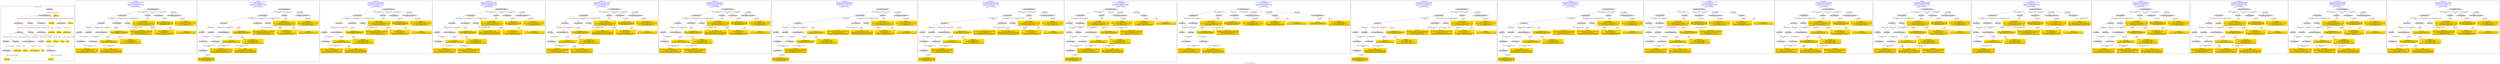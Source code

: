 digraph n0 {
fontcolor="blue"
remincross="true"
label="s27-s-the-huntington.json"
subgraph cluster_0 {
label="1-correct model"
n2[style="filled",color="white",fillcolor="lightgray",label="E12_Production1"];
n3[style="filled",color="white",fillcolor="lightgray",label="E21_Person1"];
n4[style="filled",color="white",fillcolor="lightgray",label="E55_Type1"];
n5[style="filled",color="white",fillcolor="lightgray",label="E52_Time-Span3"];
n6[style="filled",color="white",fillcolor="lightgray",label="E69_Death1"];
n7[style="filled",color="white",fillcolor="lightgray",label="E74_Group1"];
n8[style="filled",color="white",fillcolor="lightgray",label="E82_Actor_Appellation1"];
n9[style="filled",color="white",fillcolor="lightgray",label="E67_Birth1"];
n10[shape="plaintext",style="filled",fillcolor="gold",label="artist_URI"];
n11[style="filled",color="white",fillcolor="lightgray",label="E22_Man-Made_Object1"];
n12[style="filled",color="white",fillcolor="lightgray",label="E35_Title1"];
n13[style="filled",color="white",fillcolor="lightgray",label="E8_Acquisition1"];
n14[shape="plaintext",style="filled",fillcolor="gold",label="description"];
n15[style="filled",color="white",fillcolor="lightgray",label="E54_Dimension1"];
n16[shape="plaintext",style="filled",fillcolor="gold",label="object_uri"];
n17[shape="plaintext",style="filled",fillcolor="gold",label="Artwork_Title"];
n18[style="filled",color="white",fillcolor="lightgray",label="E38_Image1"];
n19[shape="plaintext",style="filled",fillcolor="gold",label="image_url"];
n20[style="filled",color="white",fillcolor="lightgray",label="E52_Time-Span1"];
n21[shape="plaintext",style="filled",fillcolor="gold",label="birth_date"];
n22[style="filled",color="white",fillcolor="lightgray",label="E52_Time-Span2"];
n23[shape="plaintext",style="filled",fillcolor="gold",label="death_date"];
n24[shape="plaintext",style="filled",fillcolor="gold",label="date"];
n25[shape="plaintext",style="filled",fillcolor="gold",label="dimensions_inch"];
n26[shape="plaintext",style="filled",fillcolor="gold",label="medium_uri"];
n27[shape="plaintext",style="filled",fillcolor="gold",label="medium"];
n28[shape="plaintext",style="filled",fillcolor="gold",label="Nationality_URI"];
n29[shape="plaintext",style="filled",fillcolor="gold",label="nationality"];
n30[shape="plaintext",style="filled",fillcolor="gold",label="artist_appellation_uri"];
n31[shape="plaintext",style="filled",fillcolor="gold",label="name"];
n32[shape="plaintext",style="filled",fillcolor="gold",label="credit_line"];
}
subgraph cluster_1 {
label="candidate 0\nlink coherence:0.9130434782608695\nnode coherence:0.9\nconfidence:0.4968657643540744\nmapping score:0.49592495175438844\ncost:221.010002\n-precision:0.65-recall:0.5"
n34[style="filled",color="white",fillcolor="lightgray",label="E12_Production1"];
n35[style="filled",color="white",fillcolor="lightgray",label="E21_Person1"];
n36[style="filled",color="white",fillcolor="lightgray",label="E52_Time-Span2"];
n37[style="filled",color="white",fillcolor="lightgray",label="E55_Type1"];
n38[style="filled",color="white",fillcolor="lightgray",label="E67_Birth1"];
n39[style="filled",color="white",fillcolor="lightgray",label="E69_Death1"];
n40[style="filled",color="white",fillcolor="lightgray",label="E82_Actor_Appellation1"];
n41[style="filled",color="white",fillcolor="lightgray",label="E22_Man-Made_Object1"];
n42[style="filled",color="white",fillcolor="lightgray",label="E35_Title1"];
n43[style="filled",color="white",fillcolor="lightgray",label="E54_Dimension1"];
n44[style="filled",color="white",fillcolor="lightgray",label="E52_Time-Span1"];
n45[style="filled",color="white",fillcolor="lightgray",label="E52_Time-Span3"];
n46[style="filled",color="white",fillcolor="lightgray",label="E29_Design_or_Procedure1"];
n47[shape="plaintext",style="filled",fillcolor="gold",label="date\n[E52_Time-Span,label,0.498]\n[E52_Time-Span,P82_at_some_time_within,0.423]\n[E52_Time-Span,P82b_end_of_the_end,0.043]\n[E52_Time-Span,P82a_begin_of_the_begin,0.037]"];
n48[shape="plaintext",style="filled",fillcolor="gold",label="artist_URI\n[E21_Person,classLink,0.571]\n[E82_Actor_Appellation,classLink,0.429]"];
n49[shape="plaintext",style="filled",fillcolor="gold",label="Artwork_Title\n[E35_Title,label,0.872]\n[E52_Time-Span,P82_at_some_time_within,0.064]\n[E52_Time-Span,label,0.038]\n[E52_Time-Span,P82b_end_of_the_end,0.026]"];
n50[shape="plaintext",style="filled",fillcolor="gold",label="dimensions_inch\n[E54_Dimension,P3_has_note,0.716]\n[E82_Actor_Appellation,label,0.283]\n[E35_Title,label,0.001]"];
n51[shape="plaintext",style="filled",fillcolor="gold",label="medium_uri\n[E55_Type,classLink,1.0]\n[E55_Type,label,0.0]\n[E29_Design_or_Procedure,P3_has_note,0.0]\n[E82_Actor_Appellation,label,0.0]"];
n52[shape="plaintext",style="filled",fillcolor="gold",label="birth_date\n[E52_Time-Span,P82_at_some_time_within,0.404]\n[E52_Time-Span,label,0.3]\n[E52_Time-Span,P82a_begin_of_the_begin,0.225]\n[E52_Time-Span,P82b_end_of_the_end,0.071]"];
n53[shape="plaintext",style="filled",fillcolor="gold",label="artist_appellation_uri\n[E82_Actor_Appellation,classLink,0.895]\n[E21_Person,classLink,0.105]"];
n54[shape="plaintext",style="filled",fillcolor="gold",label="medium\n[E55_Type,label,0.497]\n[E29_Design_or_Procedure,P3_has_note,0.497]\n[E35_Title,label,0.005]\n[E82_Actor_Appellation,label,0.001]"];
n55[shape="plaintext",style="filled",fillcolor="gold",label="death_date\n[E52_Time-Span,P82_at_some_time_within,0.429]\n[E52_Time-Span,P82b_end_of_the_end,0.367]\n[E52_Time-Span,label,0.123]\n[E52_Time-Span,P82a_begin_of_the_begin,0.081]"];
n56[shape="plaintext",style="filled",fillcolor="gold",label="image_url\n[E55_Type,label,0.5]\n[E29_Design_or_Procedure,P3_has_note,0.5]"];
n57[shape="plaintext",style="filled",fillcolor="gold",label="description\n[E35_Title,label,0.898]\n[E82_Actor_Appellation,label,0.091]\n[E55_Type,label,0.006]\n[E29_Design_or_Procedure,P3_has_note,0.006]"];
}
subgraph cluster_2 {
label="candidate 1\nlink coherence:0.8695652173913043\nnode coherence:0.9\nconfidence:0.4968657643540744\nmapping score:0.49592495175438844\ncost:320.010002\n-precision:0.61-recall:0.47"
n59[style="filled",color="white",fillcolor="lightgray",label="E12_Production1"];
n60[style="filled",color="white",fillcolor="lightgray",label="E21_Person1"];
n61[style="filled",color="white",fillcolor="lightgray",label="E52_Time-Span2"];
n62[style="filled",color="white",fillcolor="lightgray",label="E55_Type1"];
n63[style="filled",color="white",fillcolor="lightgray",label="E67_Birth1"];
n64[style="filled",color="white",fillcolor="lightgray",label="E69_Death1"];
n65[style="filled",color="white",fillcolor="lightgray",label="E82_Actor_Appellation1"];
n66[style="filled",color="white",fillcolor="lightgray",label="E22_Man-Made_Object1"];
n67[style="filled",color="white",fillcolor="lightgray",label="E35_Title1"];
n68[style="filled",color="white",fillcolor="lightgray",label="E52_Time-Span1"];
n69[style="filled",color="white",fillcolor="lightgray",label="E52_Time-Span3"];
n70[style="filled",color="white",fillcolor="lightgray",label="E29_Design_or_Procedure1"];
n71[style="filled",color="white",fillcolor="lightgray",label="E54_Dimension1"];
n72[shape="plaintext",style="filled",fillcolor="gold",label="date\n[E52_Time-Span,label,0.498]\n[E52_Time-Span,P82_at_some_time_within,0.423]\n[E52_Time-Span,P82b_end_of_the_end,0.043]\n[E52_Time-Span,P82a_begin_of_the_begin,0.037]"];
n73[shape="plaintext",style="filled",fillcolor="gold",label="artist_URI\n[E21_Person,classLink,0.571]\n[E82_Actor_Appellation,classLink,0.429]"];
n74[shape="plaintext",style="filled",fillcolor="gold",label="Artwork_Title\n[E35_Title,label,0.872]\n[E52_Time-Span,P82_at_some_time_within,0.064]\n[E52_Time-Span,label,0.038]\n[E52_Time-Span,P82b_end_of_the_end,0.026]"];
n75[shape="plaintext",style="filled",fillcolor="gold",label="dimensions_inch\n[E54_Dimension,P3_has_note,0.716]\n[E82_Actor_Appellation,label,0.283]\n[E35_Title,label,0.001]"];
n76[shape="plaintext",style="filled",fillcolor="gold",label="medium_uri\n[E55_Type,classLink,1.0]\n[E55_Type,label,0.0]\n[E29_Design_or_Procedure,P3_has_note,0.0]\n[E82_Actor_Appellation,label,0.0]"];
n77[shape="plaintext",style="filled",fillcolor="gold",label="birth_date\n[E52_Time-Span,P82_at_some_time_within,0.404]\n[E52_Time-Span,label,0.3]\n[E52_Time-Span,P82a_begin_of_the_begin,0.225]\n[E52_Time-Span,P82b_end_of_the_end,0.071]"];
n78[shape="plaintext",style="filled",fillcolor="gold",label="artist_appellation_uri\n[E82_Actor_Appellation,classLink,0.895]\n[E21_Person,classLink,0.105]"];
n79[shape="plaintext",style="filled",fillcolor="gold",label="medium\n[E55_Type,label,0.497]\n[E29_Design_or_Procedure,P3_has_note,0.497]\n[E35_Title,label,0.005]\n[E82_Actor_Appellation,label,0.001]"];
n80[shape="plaintext",style="filled",fillcolor="gold",label="death_date\n[E52_Time-Span,P82_at_some_time_within,0.429]\n[E52_Time-Span,P82b_end_of_the_end,0.367]\n[E52_Time-Span,label,0.123]\n[E52_Time-Span,P82a_begin_of_the_begin,0.081]"];
n81[shape="plaintext",style="filled",fillcolor="gold",label="image_url\n[E55_Type,label,0.5]\n[E29_Design_or_Procedure,P3_has_note,0.5]"];
n82[shape="plaintext",style="filled",fillcolor="gold",label="description\n[E35_Title,label,0.898]\n[E82_Actor_Appellation,label,0.091]\n[E55_Type,label,0.006]\n[E29_Design_or_Procedure,P3_has_note,0.006]"];
}
subgraph cluster_3 {
label="candidate 10\nlink coherence:0.8571428571428571\nnode coherence:0.8421052631578947\nconfidence:0.5036232037052719\nmapping score:0.49403070107560093\ncost:318.010002\n-precision:0.62-recall:0.43"
n84[style="filled",color="white",fillcolor="lightgray",label="E12_Production1"];
n85[style="filled",color="white",fillcolor="lightgray",label="E21_Person1"];
n86[style="filled",color="white",fillcolor="lightgray",label="E52_Time-Span2"];
n87[style="filled",color="white",fillcolor="lightgray",label="E55_Type1"];
n88[style="filled",color="white",fillcolor="lightgray",label="E67_Birth1"];
n89[style="filled",color="white",fillcolor="lightgray",label="E82_Actor_Appellation1"];
n90[style="filled",color="white",fillcolor="lightgray",label="E22_Man-Made_Object1"];
n91[style="filled",color="white",fillcolor="lightgray",label="E35_Title1"];
n92[style="filled",color="white",fillcolor="lightgray",label="E54_Dimension1"];
n93[style="filled",color="white",fillcolor="lightgray",label="E52_Time-Span1"];
n94[style="filled",color="white",fillcolor="lightgray",label="E29_Design_or_Procedure1"];
n95[shape="plaintext",style="filled",fillcolor="gold",label="artist_URI\n[E21_Person,classLink,0.571]\n[E82_Actor_Appellation,classLink,0.429]"];
n96[shape="plaintext",style="filled",fillcolor="gold",label="Artwork_Title\n[E35_Title,label,0.872]\n[E52_Time-Span,P82_at_some_time_within,0.064]\n[E52_Time-Span,label,0.038]\n[E52_Time-Span,P82b_end_of_the_end,0.026]"];
n97[shape="plaintext",style="filled",fillcolor="gold",label="dimensions_inch\n[E54_Dimension,P3_has_note,0.716]\n[E82_Actor_Appellation,label,0.283]\n[E35_Title,label,0.001]"];
n98[shape="plaintext",style="filled",fillcolor="gold",label="medium_uri\n[E55_Type,classLink,1.0]\n[E55_Type,label,0.0]\n[E29_Design_or_Procedure,P3_has_note,0.0]\n[E82_Actor_Appellation,label,0.0]"];
n99[shape="plaintext",style="filled",fillcolor="gold",label="birth_date\n[E52_Time-Span,P82_at_some_time_within,0.404]\n[E52_Time-Span,label,0.3]\n[E52_Time-Span,P82a_begin_of_the_begin,0.225]\n[E52_Time-Span,P82b_end_of_the_end,0.071]"];
n100[shape="plaintext",style="filled",fillcolor="gold",label="date\n[E52_Time-Span,label,0.498]\n[E52_Time-Span,P82_at_some_time_within,0.423]\n[E52_Time-Span,P82b_end_of_the_end,0.043]\n[E52_Time-Span,P82a_begin_of_the_begin,0.037]"];
n101[shape="plaintext",style="filled",fillcolor="gold",label="artist_appellation_uri\n[E82_Actor_Appellation,classLink,0.895]\n[E21_Person,classLink,0.105]"];
n102[shape="plaintext",style="filled",fillcolor="gold",label="medium\n[E55_Type,label,0.497]\n[E29_Design_or_Procedure,P3_has_note,0.497]\n[E35_Title,label,0.005]\n[E82_Actor_Appellation,label,0.001]"];
n103[shape="plaintext",style="filled",fillcolor="gold",label="death_date\n[E52_Time-Span,P82_at_some_time_within,0.429]\n[E52_Time-Span,P82b_end_of_the_end,0.367]\n[E52_Time-Span,label,0.123]\n[E52_Time-Span,P82a_begin_of_the_begin,0.081]"];
n104[shape="plaintext",style="filled",fillcolor="gold",label="image_url\n[E55_Type,label,0.5]\n[E29_Design_or_Procedure,P3_has_note,0.5]"];
n105[shape="plaintext",style="filled",fillcolor="gold",label="description\n[E35_Title,label,0.898]\n[E82_Actor_Appellation,label,0.091]\n[E55_Type,label,0.006]\n[E29_Design_or_Procedure,P3_has_note,0.006]"];
}
subgraph cluster_4 {
label="candidate 11\nlink coherence:0.8571428571428571\nnode coherence:0.8421052631578947\nconfidence:0.4912563694913572\nmapping score:0.4899084230042961\ncost:318.010002\n-precision:0.67-recall:0.47"
n107[style="filled",color="white",fillcolor="lightgray",label="E12_Production1"];
n108[style="filled",color="white",fillcolor="lightgray",label="E21_Person1"];
n109[style="filled",color="white",fillcolor="lightgray",label="E52_Time-Span2"];
n110[style="filled",color="white",fillcolor="lightgray",label="E55_Type1"];
n111[style="filled",color="white",fillcolor="lightgray",label="E67_Birth1"];
n112[style="filled",color="white",fillcolor="lightgray",label="E82_Actor_Appellation1"];
n113[style="filled",color="white",fillcolor="lightgray",label="E22_Man-Made_Object1"];
n114[style="filled",color="white",fillcolor="lightgray",label="E35_Title1"];
n115[style="filled",color="white",fillcolor="lightgray",label="E54_Dimension1"];
n116[style="filled",color="white",fillcolor="lightgray",label="E52_Time-Span1"];
n117[style="filled",color="white",fillcolor="lightgray",label="E29_Design_or_Procedure1"];
n118[shape="plaintext",style="filled",fillcolor="gold",label="artist_URI\n[E21_Person,classLink,0.571]\n[E82_Actor_Appellation,classLink,0.429]"];
n119[shape="plaintext",style="filled",fillcolor="gold",label="Artwork_Title\n[E35_Title,label,0.872]\n[E52_Time-Span,P82_at_some_time_within,0.064]\n[E52_Time-Span,label,0.038]\n[E52_Time-Span,P82b_end_of_the_end,0.026]"];
n120[shape="plaintext",style="filled",fillcolor="gold",label="dimensions_inch\n[E54_Dimension,P3_has_note,0.716]\n[E82_Actor_Appellation,label,0.283]\n[E35_Title,label,0.001]"];
n121[shape="plaintext",style="filled",fillcolor="gold",label="medium_uri\n[E55_Type,classLink,1.0]\n[E55_Type,label,0.0]\n[E29_Design_or_Procedure,P3_has_note,0.0]\n[E82_Actor_Appellation,label,0.0]"];
n122[shape="plaintext",style="filled",fillcolor="gold",label="birth_date\n[E52_Time-Span,P82_at_some_time_within,0.404]\n[E52_Time-Span,label,0.3]\n[E52_Time-Span,P82a_begin_of_the_begin,0.225]\n[E52_Time-Span,P82b_end_of_the_end,0.071]"];
n123[shape="plaintext",style="filled",fillcolor="gold",label="artist_appellation_uri\n[E82_Actor_Appellation,classLink,0.895]\n[E21_Person,classLink,0.105]"];
n124[shape="plaintext",style="filled",fillcolor="gold",label="medium\n[E55_Type,label,0.497]\n[E29_Design_or_Procedure,P3_has_note,0.497]\n[E35_Title,label,0.005]\n[E82_Actor_Appellation,label,0.001]"];
n125[shape="plaintext",style="filled",fillcolor="gold",label="date\n[E52_Time-Span,label,0.498]\n[E52_Time-Span,P82_at_some_time_within,0.423]\n[E52_Time-Span,P82b_end_of_the_end,0.043]\n[E52_Time-Span,P82a_begin_of_the_begin,0.037]"];
n126[shape="plaintext",style="filled",fillcolor="gold",label="image_url\n[E55_Type,label,0.5]\n[E29_Design_or_Procedure,P3_has_note,0.5]"];
n127[shape="plaintext",style="filled",fillcolor="gold",label="death_date\n[E52_Time-Span,P82_at_some_time_within,0.429]\n[E52_Time-Span,P82b_end_of_the_end,0.367]\n[E52_Time-Span,label,0.123]\n[E52_Time-Span,P82a_begin_of_the_begin,0.081]"];
n128[shape="plaintext",style="filled",fillcolor="gold",label="description\n[E35_Title,label,0.898]\n[E82_Actor_Appellation,label,0.091]\n[E55_Type,label,0.006]\n[E29_Design_or_Procedure,P3_has_note,0.006]"];
}
subgraph cluster_5 {
label="candidate 12\nlink coherence:0.8571428571428571\nnode coherence:0.8421052631578947\nconfidence:0.4873818937336431\nmapping score:0.48861693108505805\ncost:318.010002\n-precision:0.62-recall:0.43"
n130[style="filled",color="white",fillcolor="lightgray",label="E12_Production1"];
n131[style="filled",color="white",fillcolor="lightgray",label="E21_Person1"];
n132[style="filled",color="white",fillcolor="lightgray",label="E52_Time-Span2"];
n133[style="filled",color="white",fillcolor="lightgray",label="E55_Type1"];
n134[style="filled",color="white",fillcolor="lightgray",label="E67_Birth1"];
n135[style="filled",color="white",fillcolor="lightgray",label="E82_Actor_Appellation1"];
n136[style="filled",color="white",fillcolor="lightgray",label="E22_Man-Made_Object1"];
n137[style="filled",color="white",fillcolor="lightgray",label="E35_Title1"];
n138[style="filled",color="white",fillcolor="lightgray",label="E54_Dimension1"];
n139[style="filled",color="white",fillcolor="lightgray",label="E52_Time-Span1"];
n140[style="filled",color="white",fillcolor="lightgray",label="E29_Design_or_Procedure1"];
n141[shape="plaintext",style="filled",fillcolor="gold",label="artist_URI\n[E21_Person,classLink,0.571]\n[E82_Actor_Appellation,classLink,0.429]"];
n142[shape="plaintext",style="filled",fillcolor="gold",label="Artwork_Title\n[E35_Title,label,0.872]\n[E52_Time-Span,P82_at_some_time_within,0.064]\n[E52_Time-Span,label,0.038]\n[E52_Time-Span,P82b_end_of_the_end,0.026]"];
n143[shape="plaintext",style="filled",fillcolor="gold",label="dimensions_inch\n[E54_Dimension,P3_has_note,0.716]\n[E82_Actor_Appellation,label,0.283]\n[E35_Title,label,0.001]"];
n144[shape="plaintext",style="filled",fillcolor="gold",label="medium_uri\n[E55_Type,classLink,1.0]\n[E55_Type,label,0.0]\n[E29_Design_or_Procedure,P3_has_note,0.0]\n[E82_Actor_Appellation,label,0.0]"];
n145[shape="plaintext",style="filled",fillcolor="gold",label="death_date\n[E52_Time-Span,P82_at_some_time_within,0.429]\n[E52_Time-Span,P82b_end_of_the_end,0.367]\n[E52_Time-Span,label,0.123]\n[E52_Time-Span,P82a_begin_of_the_begin,0.081]"];
n146[shape="plaintext",style="filled",fillcolor="gold",label="birth_date\n[E52_Time-Span,P82_at_some_time_within,0.404]\n[E52_Time-Span,label,0.3]\n[E52_Time-Span,P82a_begin_of_the_begin,0.225]\n[E52_Time-Span,P82b_end_of_the_end,0.071]"];
n147[shape="plaintext",style="filled",fillcolor="gold",label="artist_appellation_uri\n[E82_Actor_Appellation,classLink,0.895]\n[E21_Person,classLink,0.105]"];
n148[shape="plaintext",style="filled",fillcolor="gold",label="medium\n[E55_Type,label,0.497]\n[E29_Design_or_Procedure,P3_has_note,0.497]\n[E35_Title,label,0.005]\n[E82_Actor_Appellation,label,0.001]"];
n149[shape="plaintext",style="filled",fillcolor="gold",label="date\n[E52_Time-Span,label,0.498]\n[E52_Time-Span,P82_at_some_time_within,0.423]\n[E52_Time-Span,P82b_end_of_the_end,0.043]\n[E52_Time-Span,P82a_begin_of_the_begin,0.037]"];
n150[shape="plaintext",style="filled",fillcolor="gold",label="image_url\n[E55_Type,label,0.5]\n[E29_Design_or_Procedure,P3_has_note,0.5]"];
n151[shape="plaintext",style="filled",fillcolor="gold",label="description\n[E35_Title,label,0.898]\n[E82_Actor_Appellation,label,0.091]\n[E55_Type,label,0.006]\n[E29_Design_or_Procedure,P3_has_note,0.006]"];
}
subgraph cluster_6 {
label="candidate 13\nlink coherence:0.8571428571428571\nnode coherence:0.8421052631578947\nconfidence:0.4805313335831965\nmapping score:0.4863334110349092\ncost:318.010002\n-precision:0.62-recall:0.43"
n153[style="filled",color="white",fillcolor="lightgray",label="E12_Production1"];
n154[style="filled",color="white",fillcolor="lightgray",label="E21_Person1"];
n155[style="filled",color="white",fillcolor="lightgray",label="E52_Time-Span2"];
n156[style="filled",color="white",fillcolor="lightgray",label="E55_Type1"];
n157[style="filled",color="white",fillcolor="lightgray",label="E67_Birth1"];
n158[style="filled",color="white",fillcolor="lightgray",label="E82_Actor_Appellation1"];
n159[style="filled",color="white",fillcolor="lightgray",label="E22_Man-Made_Object1"];
n160[style="filled",color="white",fillcolor="lightgray",label="E35_Title1"];
n161[style="filled",color="white",fillcolor="lightgray",label="E54_Dimension1"];
n162[style="filled",color="white",fillcolor="lightgray",label="E52_Time-Span1"];
n163[style="filled",color="white",fillcolor="lightgray",label="E29_Design_or_Procedure1"];
n164[shape="plaintext",style="filled",fillcolor="gold",label="artist_URI\n[E21_Person,classLink,0.571]\n[E82_Actor_Appellation,classLink,0.429]"];
n165[shape="plaintext",style="filled",fillcolor="gold",label="Artwork_Title\n[E35_Title,label,0.872]\n[E52_Time-Span,P82_at_some_time_within,0.064]\n[E52_Time-Span,label,0.038]\n[E52_Time-Span,P82b_end_of_the_end,0.026]"];
n166[shape="plaintext",style="filled",fillcolor="gold",label="birth_date\n[E52_Time-Span,P82_at_some_time_within,0.404]\n[E52_Time-Span,label,0.3]\n[E52_Time-Span,P82a_begin_of_the_begin,0.225]\n[E52_Time-Span,P82b_end_of_the_end,0.071]"];
n167[shape="plaintext",style="filled",fillcolor="gold",label="dimensions_inch\n[E54_Dimension,P3_has_note,0.716]\n[E82_Actor_Appellation,label,0.283]\n[E35_Title,label,0.001]"];
n168[shape="plaintext",style="filled",fillcolor="gold",label="medium_uri\n[E55_Type,classLink,1.0]\n[E55_Type,label,0.0]\n[E29_Design_or_Procedure,P3_has_note,0.0]\n[E82_Actor_Appellation,label,0.0]"];
n169[shape="plaintext",style="filled",fillcolor="gold",label="death_date\n[E52_Time-Span,P82_at_some_time_within,0.429]\n[E52_Time-Span,P82b_end_of_the_end,0.367]\n[E52_Time-Span,label,0.123]\n[E52_Time-Span,P82a_begin_of_the_begin,0.081]"];
n170[shape="plaintext",style="filled",fillcolor="gold",label="artist_appellation_uri\n[E82_Actor_Appellation,classLink,0.895]\n[E21_Person,classLink,0.105]"];
n171[shape="plaintext",style="filled",fillcolor="gold",label="medium\n[E55_Type,label,0.497]\n[E29_Design_or_Procedure,P3_has_note,0.497]\n[E35_Title,label,0.005]\n[E82_Actor_Appellation,label,0.001]"];
n172[shape="plaintext",style="filled",fillcolor="gold",label="date\n[E52_Time-Span,label,0.498]\n[E52_Time-Span,P82_at_some_time_within,0.423]\n[E52_Time-Span,P82b_end_of_the_end,0.043]\n[E52_Time-Span,P82a_begin_of_the_begin,0.037]"];
n173[shape="plaintext",style="filled",fillcolor="gold",label="image_url\n[E55_Type,label,0.5]\n[E29_Design_or_Procedure,P3_has_note,0.5]"];
n174[shape="plaintext",style="filled",fillcolor="gold",label="description\n[E35_Title,label,0.898]\n[E82_Actor_Appellation,label,0.091]\n[E55_Type,label,0.006]\n[E29_Design_or_Procedure,P3_has_note,0.006]"];
}
subgraph cluster_7 {
label="candidate 14\nlink coherence:0.8260869565217391\nnode coherence:0.8421052631578947\nconfidence:0.588473862855118\nmapping score:0.5223142541255497\ncost:419.010002\n-precision:0.7-recall:0.53"
n176[style="filled",color="white",fillcolor="lightgray",label="E12_Production1"];
n177[style="filled",color="white",fillcolor="lightgray",label="E21_Person1"];
n178[style="filled",color="white",fillcolor="lightgray",label="E52_Time-Span2"];
n179[style="filled",color="white",fillcolor="lightgray",label="E55_Type1"];
n180[style="filled",color="white",fillcolor="lightgray",label="E67_Birth1"];
n181[style="filled",color="white",fillcolor="lightgray",label="E69_Death1"];
n182[style="filled",color="white",fillcolor="lightgray",label="E82_Actor_Appellation1"];
n183[style="filled",color="white",fillcolor="lightgray",label="E22_Man-Made_Object1"];
n184[style="filled",color="white",fillcolor="lightgray",label="E35_Title1"];
n185[style="filled",color="white",fillcolor="lightgray",label="E52_Time-Span1"];
n186[style="filled",color="white",fillcolor="lightgray",label="E52_Time-Span3"];
n187[style="filled",color="white",fillcolor="lightgray",label="E29_Design_or_Procedure1"];
n188[style="filled",color="white",fillcolor="lightgray",label="E54_Dimension1"];
n189[shape="plaintext",style="filled",fillcolor="gold",label="death_date\n[E52_Time-Span,P82_at_some_time_within,0.429]\n[E52_Time-Span,P82b_end_of_the_end,0.367]\n[E52_Time-Span,label,0.123]\n[E52_Time-Span,P82a_begin_of_the_begin,0.081]"];
n190[shape="plaintext",style="filled",fillcolor="gold",label="artist_appellation_uri\n[E82_Actor_Appellation,classLink,0.895]\n[E21_Person,classLink,0.105]"];
n191[shape="plaintext",style="filled",fillcolor="gold",label="Artwork_Title\n[E35_Title,label,0.872]\n[E52_Time-Span,P82_at_some_time_within,0.064]\n[E52_Time-Span,label,0.038]\n[E52_Time-Span,P82b_end_of_the_end,0.026]"];
n192[shape="plaintext",style="filled",fillcolor="gold",label="dimensions_inch\n[E54_Dimension,P3_has_note,0.716]\n[E82_Actor_Appellation,label,0.283]\n[E35_Title,label,0.001]"];
n193[shape="plaintext",style="filled",fillcolor="gold",label="medium_uri\n[E55_Type,classLink,1.0]\n[E55_Type,label,0.0]\n[E29_Design_or_Procedure,P3_has_note,0.0]\n[E82_Actor_Appellation,label,0.0]"];
n194[shape="plaintext",style="filled",fillcolor="gold",label="artist_URI\n[E21_Person,classLink,0.571]\n[E82_Actor_Appellation,classLink,0.429]"];
n195[shape="plaintext",style="filled",fillcolor="gold",label="medium\n[E55_Type,label,0.497]\n[E29_Design_or_Procedure,P3_has_note,0.497]\n[E35_Title,label,0.005]\n[E82_Actor_Appellation,label,0.001]"];
n196[shape="plaintext",style="filled",fillcolor="gold",label="birth_date\n[E52_Time-Span,P82_at_some_time_within,0.404]\n[E52_Time-Span,label,0.3]\n[E52_Time-Span,P82a_begin_of_the_begin,0.225]\n[E52_Time-Span,P82b_end_of_the_end,0.071]"];
n197[shape="plaintext",style="filled",fillcolor="gold",label="image_url\n[E55_Type,label,0.5]\n[E29_Design_or_Procedure,P3_has_note,0.5]"];
n198[shape="plaintext",style="filled",fillcolor="gold",label="date\n[E52_Time-Span,label,0.498]\n[E52_Time-Span,P82_at_some_time_within,0.423]\n[E52_Time-Span,P82b_end_of_the_end,0.043]\n[E52_Time-Span,P82a_begin_of_the_begin,0.037]"];
n199[shape="plaintext",style="filled",fillcolor="gold",label="description\n[E35_Title,label,0.898]\n[E82_Actor_Appellation,label,0.091]\n[E55_Type,label,0.006]\n[E29_Design_or_Procedure,P3_has_note,0.006]"];
}
subgraph cluster_8 {
label="candidate 15\nlink coherence:0.8260869565217391\nnode coherence:0.8421052631578947\nconfidence:0.5036232037052719\nmapping score:0.49403070107560093\ncost:419.010002\n-precision:0.61-recall:0.47"
n201[style="filled",color="white",fillcolor="lightgray",label="E12_Production1"];
n202[style="filled",color="white",fillcolor="lightgray",label="E21_Person1"];
n203[style="filled",color="white",fillcolor="lightgray",label="E52_Time-Span2"];
n204[style="filled",color="white",fillcolor="lightgray",label="E55_Type1"];
n205[style="filled",color="white",fillcolor="lightgray",label="E67_Birth1"];
n206[style="filled",color="white",fillcolor="lightgray",label="E69_Death1"];
n207[style="filled",color="white",fillcolor="lightgray",label="E82_Actor_Appellation1"];
n208[style="filled",color="white",fillcolor="lightgray",label="E22_Man-Made_Object1"];
n209[style="filled",color="white",fillcolor="lightgray",label="E35_Title1"];
n210[style="filled",color="white",fillcolor="lightgray",label="E52_Time-Span1"];
n211[style="filled",color="white",fillcolor="lightgray",label="E52_Time-Span3"];
n212[style="filled",color="white",fillcolor="lightgray",label="E29_Design_or_Procedure1"];
n213[style="filled",color="white",fillcolor="lightgray",label="E54_Dimension1"];
n214[shape="plaintext",style="filled",fillcolor="gold",label="death_date\n[E52_Time-Span,P82_at_some_time_within,0.429]\n[E52_Time-Span,P82b_end_of_the_end,0.367]\n[E52_Time-Span,label,0.123]\n[E52_Time-Span,P82a_begin_of_the_begin,0.081]"];
n215[shape="plaintext",style="filled",fillcolor="gold",label="artist_URI\n[E21_Person,classLink,0.571]\n[E82_Actor_Appellation,classLink,0.429]"];
n216[shape="plaintext",style="filled",fillcolor="gold",label="Artwork_Title\n[E35_Title,label,0.872]\n[E52_Time-Span,P82_at_some_time_within,0.064]\n[E52_Time-Span,label,0.038]\n[E52_Time-Span,P82b_end_of_the_end,0.026]"];
n217[shape="plaintext",style="filled",fillcolor="gold",label="dimensions_inch\n[E54_Dimension,P3_has_note,0.716]\n[E82_Actor_Appellation,label,0.283]\n[E35_Title,label,0.001]"];
n218[shape="plaintext",style="filled",fillcolor="gold",label="medium_uri\n[E55_Type,classLink,1.0]\n[E55_Type,label,0.0]\n[E29_Design_or_Procedure,P3_has_note,0.0]\n[E82_Actor_Appellation,label,0.0]"];
n219[shape="plaintext",style="filled",fillcolor="gold",label="artist_appellation_uri\n[E82_Actor_Appellation,classLink,0.895]\n[E21_Person,classLink,0.105]"];
n220[shape="plaintext",style="filled",fillcolor="gold",label="medium\n[E55_Type,label,0.497]\n[E29_Design_or_Procedure,P3_has_note,0.497]\n[E35_Title,label,0.005]\n[E82_Actor_Appellation,label,0.001]"];
n221[shape="plaintext",style="filled",fillcolor="gold",label="birth_date\n[E52_Time-Span,P82_at_some_time_within,0.404]\n[E52_Time-Span,label,0.3]\n[E52_Time-Span,P82a_begin_of_the_begin,0.225]\n[E52_Time-Span,P82b_end_of_the_end,0.071]"];
n222[shape="plaintext",style="filled",fillcolor="gold",label="image_url\n[E55_Type,label,0.5]\n[E29_Design_or_Procedure,P3_has_note,0.5]"];
n223[shape="plaintext",style="filled",fillcolor="gold",label="date\n[E52_Time-Span,label,0.498]\n[E52_Time-Span,P82_at_some_time_within,0.423]\n[E52_Time-Span,P82b_end_of_the_end,0.043]\n[E52_Time-Span,P82a_begin_of_the_begin,0.037]"];
n224[shape="plaintext",style="filled",fillcolor="gold",label="description\n[E35_Title,label,0.898]\n[E82_Actor_Appellation,label,0.091]\n[E55_Type,label,0.006]\n[E29_Design_or_Procedure,P3_has_note,0.006]"];
}
subgraph cluster_9 {
label="candidate 16\nlink coherence:0.8260869565217391\nnode coherence:0.9\nconfidence:0.4968657643540744\nmapping score:0.49592495175438844\ncost:419.020004\n-precision:0.57-recall:0.43"
n226[style="filled",color="white",fillcolor="lightgray",label="E12_Production1"];
n227[style="filled",color="white",fillcolor="lightgray",label="E21_Person1"];
n228[style="filled",color="white",fillcolor="lightgray",label="E52_Time-Span2"];
n229[style="filled",color="white",fillcolor="lightgray",label="E67_Birth1"];
n230[style="filled",color="white",fillcolor="lightgray",label="E69_Death1"];
n231[style="filled",color="white",fillcolor="lightgray",label="E82_Actor_Appellation1"];
n232[style="filled",color="white",fillcolor="lightgray",label="E22_Man-Made_Object1"];
n233[style="filled",color="white",fillcolor="lightgray",label="E35_Title1"];
n234[style="filled",color="white",fillcolor="lightgray",label="E52_Time-Span1"];
n235[style="filled",color="white",fillcolor="lightgray",label="E52_Time-Span3"];
n236[style="filled",color="white",fillcolor="lightgray",label="E29_Design_or_Procedure1"];
n237[style="filled",color="white",fillcolor="lightgray",label="E55_Type1"];
n238[style="filled",color="white",fillcolor="lightgray",label="E54_Dimension1"];
n239[shape="plaintext",style="filled",fillcolor="gold",label="date\n[E52_Time-Span,label,0.498]\n[E52_Time-Span,P82_at_some_time_within,0.423]\n[E52_Time-Span,P82b_end_of_the_end,0.043]\n[E52_Time-Span,P82a_begin_of_the_begin,0.037]"];
n240[shape="plaintext",style="filled",fillcolor="gold",label="artist_URI\n[E21_Person,classLink,0.571]\n[E82_Actor_Appellation,classLink,0.429]"];
n241[shape="plaintext",style="filled",fillcolor="gold",label="Artwork_Title\n[E35_Title,label,0.872]\n[E52_Time-Span,P82_at_some_time_within,0.064]\n[E52_Time-Span,label,0.038]\n[E52_Time-Span,P82b_end_of_the_end,0.026]"];
n242[shape="plaintext",style="filled",fillcolor="gold",label="dimensions_inch\n[E54_Dimension,P3_has_note,0.716]\n[E82_Actor_Appellation,label,0.283]\n[E35_Title,label,0.001]"];
n243[shape="plaintext",style="filled",fillcolor="gold",label="medium_uri\n[E55_Type,classLink,1.0]\n[E55_Type,label,0.0]\n[E29_Design_or_Procedure,P3_has_note,0.0]\n[E82_Actor_Appellation,label,0.0]"];
n244[shape="plaintext",style="filled",fillcolor="gold",label="birth_date\n[E52_Time-Span,P82_at_some_time_within,0.404]\n[E52_Time-Span,label,0.3]\n[E52_Time-Span,P82a_begin_of_the_begin,0.225]\n[E52_Time-Span,P82b_end_of_the_end,0.071]"];
n245[shape="plaintext",style="filled",fillcolor="gold",label="artist_appellation_uri\n[E82_Actor_Appellation,classLink,0.895]\n[E21_Person,classLink,0.105]"];
n246[shape="plaintext",style="filled",fillcolor="gold",label="medium\n[E55_Type,label,0.497]\n[E29_Design_or_Procedure,P3_has_note,0.497]\n[E35_Title,label,0.005]\n[E82_Actor_Appellation,label,0.001]"];
n247[shape="plaintext",style="filled",fillcolor="gold",label="death_date\n[E52_Time-Span,P82_at_some_time_within,0.429]\n[E52_Time-Span,P82b_end_of_the_end,0.367]\n[E52_Time-Span,label,0.123]\n[E52_Time-Span,P82a_begin_of_the_begin,0.081]"];
n248[shape="plaintext",style="filled",fillcolor="gold",label="image_url\n[E55_Type,label,0.5]\n[E29_Design_or_Procedure,P3_has_note,0.5]"];
n249[shape="plaintext",style="filled",fillcolor="gold",label="description\n[E35_Title,label,0.898]\n[E82_Actor_Appellation,label,0.091]\n[E55_Type,label,0.006]\n[E29_Design_or_Procedure,P3_has_note,0.006]"];
}
subgraph cluster_10 {
label="candidate 17\nlink coherence:0.8260869565217391\nnode coherence:0.9\nconfidence:0.4968657643540744\nmapping score:0.49592495175438844\ncost:419.030006\n-precision:0.57-recall:0.43"
n251[style="filled",color="white",fillcolor="lightgray",label="E12_Production1"];
n252[style="filled",color="white",fillcolor="lightgray",label="E21_Person1"];
n253[style="filled",color="white",fillcolor="lightgray",label="E52_Time-Span2"];
n254[style="filled",color="white",fillcolor="lightgray",label="E67_Birth1"];
n255[style="filled",color="white",fillcolor="lightgray",label="E69_Death1"];
n256[style="filled",color="white",fillcolor="lightgray",label="E22_Man-Made_Object1"];
n257[style="filled",color="white",fillcolor="lightgray",label="E35_Title1"];
n258[style="filled",color="white",fillcolor="lightgray",label="E54_Dimension1"];
n259[style="filled",color="white",fillcolor="lightgray",label="E52_Time-Span1"];
n260[style="filled",color="white",fillcolor="lightgray",label="E52_Time-Span3"];
n261[style="filled",color="white",fillcolor="lightgray",label="E29_Design_or_Procedure1"];
n262[style="filled",color="white",fillcolor="lightgray",label="E55_Type1"];
n263[style="filled",color="white",fillcolor="lightgray",label="E82_Actor_Appellation1"];
n264[shape="plaintext",style="filled",fillcolor="gold",label="date\n[E52_Time-Span,label,0.498]\n[E52_Time-Span,P82_at_some_time_within,0.423]\n[E52_Time-Span,P82b_end_of_the_end,0.043]\n[E52_Time-Span,P82a_begin_of_the_begin,0.037]"];
n265[shape="plaintext",style="filled",fillcolor="gold",label="artist_URI\n[E21_Person,classLink,0.571]\n[E82_Actor_Appellation,classLink,0.429]"];
n266[shape="plaintext",style="filled",fillcolor="gold",label="Artwork_Title\n[E35_Title,label,0.872]\n[E52_Time-Span,P82_at_some_time_within,0.064]\n[E52_Time-Span,label,0.038]\n[E52_Time-Span,P82b_end_of_the_end,0.026]"];
n267[shape="plaintext",style="filled",fillcolor="gold",label="dimensions_inch\n[E54_Dimension,P3_has_note,0.716]\n[E82_Actor_Appellation,label,0.283]\n[E35_Title,label,0.001]"];
n268[shape="plaintext",style="filled",fillcolor="gold",label="medium_uri\n[E55_Type,classLink,1.0]\n[E55_Type,label,0.0]\n[E29_Design_or_Procedure,P3_has_note,0.0]\n[E82_Actor_Appellation,label,0.0]"];
n269[shape="plaintext",style="filled",fillcolor="gold",label="birth_date\n[E52_Time-Span,P82_at_some_time_within,0.404]\n[E52_Time-Span,label,0.3]\n[E52_Time-Span,P82a_begin_of_the_begin,0.225]\n[E52_Time-Span,P82b_end_of_the_end,0.071]"];
n270[shape="plaintext",style="filled",fillcolor="gold",label="artist_appellation_uri\n[E82_Actor_Appellation,classLink,0.895]\n[E21_Person,classLink,0.105]"];
n271[shape="plaintext",style="filled",fillcolor="gold",label="medium\n[E55_Type,label,0.497]\n[E29_Design_or_Procedure,P3_has_note,0.497]\n[E35_Title,label,0.005]\n[E82_Actor_Appellation,label,0.001]"];
n272[shape="plaintext",style="filled",fillcolor="gold",label="death_date\n[E52_Time-Span,P82_at_some_time_within,0.429]\n[E52_Time-Span,P82b_end_of_the_end,0.367]\n[E52_Time-Span,label,0.123]\n[E52_Time-Span,P82a_begin_of_the_begin,0.081]"];
n273[shape="plaintext",style="filled",fillcolor="gold",label="image_url\n[E55_Type,label,0.5]\n[E29_Design_or_Procedure,P3_has_note,0.5]"];
n274[shape="plaintext",style="filled",fillcolor="gold",label="description\n[E35_Title,label,0.898]\n[E82_Actor_Appellation,label,0.091]\n[E55_Type,label,0.006]\n[E29_Design_or_Procedure,P3_has_note,0.006]"];
}
subgraph cluster_11 {
label="candidate 18\nlink coherence:0.8260869565217391\nnode coherence:0.8421052631578947\nconfidence:0.4912563694913572\nmapping score:0.4899084230042961\ncost:419.010002\n-precision:0.57-recall:0.43"
n276[style="filled",color="white",fillcolor="lightgray",label="E12_Production1"];
n277[style="filled",color="white",fillcolor="lightgray",label="E21_Person1"];
n278[style="filled",color="white",fillcolor="lightgray",label="E52_Time-Span2"];
n279[style="filled",color="white",fillcolor="lightgray",label="E55_Type1"];
n280[style="filled",color="white",fillcolor="lightgray",label="E67_Birth1"];
n281[style="filled",color="white",fillcolor="lightgray",label="E69_Death1"];
n282[style="filled",color="white",fillcolor="lightgray",label="E82_Actor_Appellation1"];
n283[style="filled",color="white",fillcolor="lightgray",label="E22_Man-Made_Object1"];
n284[style="filled",color="white",fillcolor="lightgray",label="E35_Title1"];
n285[style="filled",color="white",fillcolor="lightgray",label="E52_Time-Span1"];
n286[style="filled",color="white",fillcolor="lightgray",label="E52_Time-Span3"];
n287[style="filled",color="white",fillcolor="lightgray",label="E29_Design_or_Procedure1"];
n288[style="filled",color="white",fillcolor="lightgray",label="E54_Dimension1"];
n289[shape="plaintext",style="filled",fillcolor="gold",label="date\n[E52_Time-Span,label,0.498]\n[E52_Time-Span,P82_at_some_time_within,0.423]\n[E52_Time-Span,P82b_end_of_the_end,0.043]\n[E52_Time-Span,P82a_begin_of_the_begin,0.037]"];
n290[shape="plaintext",style="filled",fillcolor="gold",label="artist_URI\n[E21_Person,classLink,0.571]\n[E82_Actor_Appellation,classLink,0.429]"];
n291[shape="plaintext",style="filled",fillcolor="gold",label="death_date\n[E52_Time-Span,P82_at_some_time_within,0.429]\n[E52_Time-Span,P82b_end_of_the_end,0.367]\n[E52_Time-Span,label,0.123]\n[E52_Time-Span,P82a_begin_of_the_begin,0.081]"];
n292[shape="plaintext",style="filled",fillcolor="gold",label="Artwork_Title\n[E35_Title,label,0.872]\n[E52_Time-Span,P82_at_some_time_within,0.064]\n[E52_Time-Span,label,0.038]\n[E52_Time-Span,P82b_end_of_the_end,0.026]"];
n293[shape="plaintext",style="filled",fillcolor="gold",label="dimensions_inch\n[E54_Dimension,P3_has_note,0.716]\n[E82_Actor_Appellation,label,0.283]\n[E35_Title,label,0.001]"];
n294[shape="plaintext",style="filled",fillcolor="gold",label="medium_uri\n[E55_Type,classLink,1.0]\n[E55_Type,label,0.0]\n[E29_Design_or_Procedure,P3_has_note,0.0]\n[E82_Actor_Appellation,label,0.0]"];
n295[shape="plaintext",style="filled",fillcolor="gold",label="artist_appellation_uri\n[E82_Actor_Appellation,classLink,0.895]\n[E21_Person,classLink,0.105]"];
n296[shape="plaintext",style="filled",fillcolor="gold",label="medium\n[E55_Type,label,0.497]\n[E29_Design_or_Procedure,P3_has_note,0.497]\n[E35_Title,label,0.005]\n[E82_Actor_Appellation,label,0.001]"];
n297[shape="plaintext",style="filled",fillcolor="gold",label="birth_date\n[E52_Time-Span,P82_at_some_time_within,0.404]\n[E52_Time-Span,label,0.3]\n[E52_Time-Span,P82a_begin_of_the_begin,0.225]\n[E52_Time-Span,P82b_end_of_the_end,0.071]"];
n298[shape="plaintext",style="filled",fillcolor="gold",label="image_url\n[E55_Type,label,0.5]\n[E29_Design_or_Procedure,P3_has_note,0.5]"];
n299[shape="plaintext",style="filled",fillcolor="gold",label="description\n[E35_Title,label,0.898]\n[E82_Actor_Appellation,label,0.091]\n[E55_Type,label,0.006]\n[E29_Design_or_Procedure,P3_has_note,0.006]"];
}
subgraph cluster_12 {
label="candidate 19\nlink coherence:0.8260869565217391\nnode coherence:0.8421052631578947\nconfidence:0.4873818937336431\nmapping score:0.48861693108505805\ncost:419.010002\n-precision:0.57-recall:0.43"
n301[style="filled",color="white",fillcolor="lightgray",label="E12_Production1"];
n302[style="filled",color="white",fillcolor="lightgray",label="E21_Person1"];
n303[style="filled",color="white",fillcolor="lightgray",label="E52_Time-Span2"];
n304[style="filled",color="white",fillcolor="lightgray",label="E55_Type1"];
n305[style="filled",color="white",fillcolor="lightgray",label="E67_Birth1"];
n306[style="filled",color="white",fillcolor="lightgray",label="E69_Death1"];
n307[style="filled",color="white",fillcolor="lightgray",label="E82_Actor_Appellation1"];
n308[style="filled",color="white",fillcolor="lightgray",label="E22_Man-Made_Object1"];
n309[style="filled",color="white",fillcolor="lightgray",label="E35_Title1"];
n310[style="filled",color="white",fillcolor="lightgray",label="E52_Time-Span1"];
n311[style="filled",color="white",fillcolor="lightgray",label="E52_Time-Span3"];
n312[style="filled",color="white",fillcolor="lightgray",label="E29_Design_or_Procedure1"];
n313[style="filled",color="white",fillcolor="lightgray",label="E54_Dimension1"];
n314[shape="plaintext",style="filled",fillcolor="gold",label="date\n[E52_Time-Span,label,0.498]\n[E52_Time-Span,P82_at_some_time_within,0.423]\n[E52_Time-Span,P82b_end_of_the_end,0.043]\n[E52_Time-Span,P82a_begin_of_the_begin,0.037]"];
n315[shape="plaintext",style="filled",fillcolor="gold",label="artist_URI\n[E21_Person,classLink,0.571]\n[E82_Actor_Appellation,classLink,0.429]"];
n316[shape="plaintext",style="filled",fillcolor="gold",label="Artwork_Title\n[E35_Title,label,0.872]\n[E52_Time-Span,P82_at_some_time_within,0.064]\n[E52_Time-Span,label,0.038]\n[E52_Time-Span,P82b_end_of_the_end,0.026]"];
n317[shape="plaintext",style="filled",fillcolor="gold",label="dimensions_inch\n[E54_Dimension,P3_has_note,0.716]\n[E82_Actor_Appellation,label,0.283]\n[E35_Title,label,0.001]"];
n318[shape="plaintext",style="filled",fillcolor="gold",label="medium_uri\n[E55_Type,classLink,1.0]\n[E55_Type,label,0.0]\n[E29_Design_or_Procedure,P3_has_note,0.0]\n[E82_Actor_Appellation,label,0.0]"];
n319[shape="plaintext",style="filled",fillcolor="gold",label="artist_appellation_uri\n[E82_Actor_Appellation,classLink,0.895]\n[E21_Person,classLink,0.105]"];
n320[shape="plaintext",style="filled",fillcolor="gold",label="medium\n[E55_Type,label,0.497]\n[E29_Design_or_Procedure,P3_has_note,0.497]\n[E35_Title,label,0.005]\n[E82_Actor_Appellation,label,0.001]"];
n321[shape="plaintext",style="filled",fillcolor="gold",label="death_date\n[E52_Time-Span,P82_at_some_time_within,0.429]\n[E52_Time-Span,P82b_end_of_the_end,0.367]\n[E52_Time-Span,label,0.123]\n[E52_Time-Span,P82a_begin_of_the_begin,0.081]"];
n322[shape="plaintext",style="filled",fillcolor="gold",label="image_url\n[E55_Type,label,0.5]\n[E29_Design_or_Procedure,P3_has_note,0.5]"];
n323[shape="plaintext",style="filled",fillcolor="gold",label="birth_date\n[E52_Time-Span,P82_at_some_time_within,0.404]\n[E52_Time-Span,label,0.3]\n[E52_Time-Span,P82a_begin_of_the_begin,0.225]\n[E52_Time-Span,P82b_end_of_the_end,0.071]"];
n324[shape="plaintext",style="filled",fillcolor="gold",label="description\n[E35_Title,label,0.898]\n[E82_Actor_Appellation,label,0.091]\n[E55_Type,label,0.006]\n[E29_Design_or_Procedure,P3_has_note,0.006]"];
}
subgraph cluster_13 {
label="candidate 2\nlink coherence:0.8695652173913043\nnode coherence:0.9\nconfidence:0.4968657643540744\nmapping score:0.49592495175438844\ncost:320.020004\n-precision:0.61-recall:0.47"
n326[style="filled",color="white",fillcolor="lightgray",label="E12_Production1"];
n327[style="filled",color="white",fillcolor="lightgray",label="E21_Person1"];
n328[style="filled",color="white",fillcolor="lightgray",label="E52_Time-Span2"];
n329[style="filled",color="white",fillcolor="lightgray",label="E67_Birth1"];
n330[style="filled",color="white",fillcolor="lightgray",label="E69_Death1"];
n331[style="filled",color="white",fillcolor="lightgray",label="E82_Actor_Appellation1"];
n332[style="filled",color="white",fillcolor="lightgray",label="E22_Man-Made_Object1"];
n333[style="filled",color="white",fillcolor="lightgray",label="E35_Title1"];
n334[style="filled",color="white",fillcolor="lightgray",label="E54_Dimension1"];
n335[style="filled",color="white",fillcolor="lightgray",label="E52_Time-Span1"];
n336[style="filled",color="white",fillcolor="lightgray",label="E52_Time-Span3"];
n337[style="filled",color="white",fillcolor="lightgray",label="E29_Design_or_Procedure1"];
n338[style="filled",color="white",fillcolor="lightgray",label="E55_Type1"];
n339[shape="plaintext",style="filled",fillcolor="gold",label="date\n[E52_Time-Span,label,0.498]\n[E52_Time-Span,P82_at_some_time_within,0.423]\n[E52_Time-Span,P82b_end_of_the_end,0.043]\n[E52_Time-Span,P82a_begin_of_the_begin,0.037]"];
n340[shape="plaintext",style="filled",fillcolor="gold",label="artist_URI\n[E21_Person,classLink,0.571]\n[E82_Actor_Appellation,classLink,0.429]"];
n341[shape="plaintext",style="filled",fillcolor="gold",label="Artwork_Title\n[E35_Title,label,0.872]\n[E52_Time-Span,P82_at_some_time_within,0.064]\n[E52_Time-Span,label,0.038]\n[E52_Time-Span,P82b_end_of_the_end,0.026]"];
n342[shape="plaintext",style="filled",fillcolor="gold",label="dimensions_inch\n[E54_Dimension,P3_has_note,0.716]\n[E82_Actor_Appellation,label,0.283]\n[E35_Title,label,0.001]"];
n343[shape="plaintext",style="filled",fillcolor="gold",label="medium_uri\n[E55_Type,classLink,1.0]\n[E55_Type,label,0.0]\n[E29_Design_or_Procedure,P3_has_note,0.0]\n[E82_Actor_Appellation,label,0.0]"];
n344[shape="plaintext",style="filled",fillcolor="gold",label="birth_date\n[E52_Time-Span,P82_at_some_time_within,0.404]\n[E52_Time-Span,label,0.3]\n[E52_Time-Span,P82a_begin_of_the_begin,0.225]\n[E52_Time-Span,P82b_end_of_the_end,0.071]"];
n345[shape="plaintext",style="filled",fillcolor="gold",label="artist_appellation_uri\n[E82_Actor_Appellation,classLink,0.895]\n[E21_Person,classLink,0.105]"];
n346[shape="plaintext",style="filled",fillcolor="gold",label="medium\n[E55_Type,label,0.497]\n[E29_Design_or_Procedure,P3_has_note,0.497]\n[E35_Title,label,0.005]\n[E82_Actor_Appellation,label,0.001]"];
n347[shape="plaintext",style="filled",fillcolor="gold",label="death_date\n[E52_Time-Span,P82_at_some_time_within,0.429]\n[E52_Time-Span,P82b_end_of_the_end,0.367]\n[E52_Time-Span,label,0.123]\n[E52_Time-Span,P82a_begin_of_the_begin,0.081]"];
n348[shape="plaintext",style="filled",fillcolor="gold",label="image_url\n[E55_Type,label,0.5]\n[E29_Design_or_Procedure,P3_has_note,0.5]"];
n349[shape="plaintext",style="filled",fillcolor="gold",label="description\n[E35_Title,label,0.898]\n[E82_Actor_Appellation,label,0.091]\n[E55_Type,label,0.006]\n[E29_Design_or_Procedure,P3_has_note,0.006]"];
}
subgraph cluster_14 {
label="candidate 3\nlink coherence:0.8636363636363636\nnode coherence:0.8421052631578947\nconfidence:0.588473862855118\nmapping score:0.5223142541255497\ncost:319.010002\n-precision:0.68-recall:0.5"
n351[style="filled",color="white",fillcolor="lightgray",label="E12_Production1"];
n352[style="filled",color="white",fillcolor="lightgray",label="E21_Person1"];
n353[style="filled",color="white",fillcolor="lightgray",label="E55_Type1"];
n354[style="filled",color="white",fillcolor="lightgray",label="E67_Birth1"];
n355[style="filled",color="white",fillcolor="lightgray",label="E69_Death1"];
n356[style="filled",color="white",fillcolor="lightgray",label="E82_Actor_Appellation1"];
n357[style="filled",color="white",fillcolor="lightgray",label="E22_Man-Made_Object1"];
n358[style="filled",color="white",fillcolor="lightgray",label="E35_Title1"];
n359[style="filled",color="white",fillcolor="lightgray",label="E54_Dimension1"];
n360[style="filled",color="white",fillcolor="lightgray",label="E52_Time-Span1"];
n361[style="filled",color="white",fillcolor="lightgray",label="E52_Time-Span3"];
n362[style="filled",color="white",fillcolor="lightgray",label="E29_Design_or_Procedure1"];
n363[shape="plaintext",style="filled",fillcolor="gold",label="death_date\n[E52_Time-Span,P82_at_some_time_within,0.429]\n[E52_Time-Span,P82b_end_of_the_end,0.367]\n[E52_Time-Span,label,0.123]\n[E52_Time-Span,P82a_begin_of_the_begin,0.081]"];
n364[shape="plaintext",style="filled",fillcolor="gold",label="artist_appellation_uri\n[E82_Actor_Appellation,classLink,0.895]\n[E21_Person,classLink,0.105]"];
n365[shape="plaintext",style="filled",fillcolor="gold",label="Artwork_Title\n[E35_Title,label,0.872]\n[E52_Time-Span,P82_at_some_time_within,0.064]\n[E52_Time-Span,label,0.038]\n[E52_Time-Span,P82b_end_of_the_end,0.026]"];
n366[shape="plaintext",style="filled",fillcolor="gold",label="dimensions_inch\n[E54_Dimension,P3_has_note,0.716]\n[E82_Actor_Appellation,label,0.283]\n[E35_Title,label,0.001]"];
n367[shape="plaintext",style="filled",fillcolor="gold",label="medium_uri\n[E55_Type,classLink,1.0]\n[E55_Type,label,0.0]\n[E29_Design_or_Procedure,P3_has_note,0.0]\n[E82_Actor_Appellation,label,0.0]"];
n368[shape="plaintext",style="filled",fillcolor="gold",label="birth_date\n[E52_Time-Span,P82_at_some_time_within,0.404]\n[E52_Time-Span,label,0.3]\n[E52_Time-Span,P82a_begin_of_the_begin,0.225]\n[E52_Time-Span,P82b_end_of_the_end,0.071]"];
n369[shape="plaintext",style="filled",fillcolor="gold",label="date\n[E52_Time-Span,label,0.498]\n[E52_Time-Span,P82_at_some_time_within,0.423]\n[E52_Time-Span,P82b_end_of_the_end,0.043]\n[E52_Time-Span,P82a_begin_of_the_begin,0.037]"];
n370[shape="plaintext",style="filled",fillcolor="gold",label="artist_URI\n[E21_Person,classLink,0.571]\n[E82_Actor_Appellation,classLink,0.429]"];
n371[shape="plaintext",style="filled",fillcolor="gold",label="medium\n[E55_Type,label,0.497]\n[E29_Design_or_Procedure,P3_has_note,0.497]\n[E35_Title,label,0.005]\n[E82_Actor_Appellation,label,0.001]"];
n372[shape="plaintext",style="filled",fillcolor="gold",label="image_url\n[E55_Type,label,0.5]\n[E29_Design_or_Procedure,P3_has_note,0.5]"];
n373[shape="plaintext",style="filled",fillcolor="gold",label="description\n[E35_Title,label,0.898]\n[E82_Actor_Appellation,label,0.091]\n[E55_Type,label,0.006]\n[E29_Design_or_Procedure,P3_has_note,0.006]"];
}
subgraph cluster_15 {
label="candidate 4\nlink coherence:0.8636363636363636\nnode coherence:0.8421052631578947\nconfidence:0.5036232037052719\nmapping score:0.49403070107560093\ncost:319.010002\n-precision:0.59-recall:0.43"
n375[style="filled",color="white",fillcolor="lightgray",label="E12_Production1"];
n376[style="filled",color="white",fillcolor="lightgray",label="E21_Person1"];
n377[style="filled",color="white",fillcolor="lightgray",label="E55_Type1"];
n378[style="filled",color="white",fillcolor="lightgray",label="E67_Birth1"];
n379[style="filled",color="white",fillcolor="lightgray",label="E69_Death1"];
n380[style="filled",color="white",fillcolor="lightgray",label="E82_Actor_Appellation1"];
n381[style="filled",color="white",fillcolor="lightgray",label="E22_Man-Made_Object1"];
n382[style="filled",color="white",fillcolor="lightgray",label="E35_Title1"];
n383[style="filled",color="white",fillcolor="lightgray",label="E54_Dimension1"];
n384[style="filled",color="white",fillcolor="lightgray",label="E52_Time-Span1"];
n385[style="filled",color="white",fillcolor="lightgray",label="E52_Time-Span3"];
n386[style="filled",color="white",fillcolor="lightgray",label="E29_Design_or_Procedure1"];
n387[shape="plaintext",style="filled",fillcolor="gold",label="death_date\n[E52_Time-Span,P82_at_some_time_within,0.429]\n[E52_Time-Span,P82b_end_of_the_end,0.367]\n[E52_Time-Span,label,0.123]\n[E52_Time-Span,P82a_begin_of_the_begin,0.081]"];
n388[shape="plaintext",style="filled",fillcolor="gold",label="artist_URI\n[E21_Person,classLink,0.571]\n[E82_Actor_Appellation,classLink,0.429]"];
n389[shape="plaintext",style="filled",fillcolor="gold",label="Artwork_Title\n[E35_Title,label,0.872]\n[E52_Time-Span,P82_at_some_time_within,0.064]\n[E52_Time-Span,label,0.038]\n[E52_Time-Span,P82b_end_of_the_end,0.026]"];
n390[shape="plaintext",style="filled",fillcolor="gold",label="dimensions_inch\n[E54_Dimension,P3_has_note,0.716]\n[E82_Actor_Appellation,label,0.283]\n[E35_Title,label,0.001]"];
n391[shape="plaintext",style="filled",fillcolor="gold",label="medium_uri\n[E55_Type,classLink,1.0]\n[E55_Type,label,0.0]\n[E29_Design_or_Procedure,P3_has_note,0.0]\n[E82_Actor_Appellation,label,0.0]"];
n392[shape="plaintext",style="filled",fillcolor="gold",label="birth_date\n[E52_Time-Span,P82_at_some_time_within,0.404]\n[E52_Time-Span,label,0.3]\n[E52_Time-Span,P82a_begin_of_the_begin,0.225]\n[E52_Time-Span,P82b_end_of_the_end,0.071]"];
n393[shape="plaintext",style="filled",fillcolor="gold",label="date\n[E52_Time-Span,label,0.498]\n[E52_Time-Span,P82_at_some_time_within,0.423]\n[E52_Time-Span,P82b_end_of_the_end,0.043]\n[E52_Time-Span,P82a_begin_of_the_begin,0.037]"];
n394[shape="plaintext",style="filled",fillcolor="gold",label="artist_appellation_uri\n[E82_Actor_Appellation,classLink,0.895]\n[E21_Person,classLink,0.105]"];
n395[shape="plaintext",style="filled",fillcolor="gold",label="medium\n[E55_Type,label,0.497]\n[E29_Design_or_Procedure,P3_has_note,0.497]\n[E35_Title,label,0.005]\n[E82_Actor_Appellation,label,0.001]"];
n396[shape="plaintext",style="filled",fillcolor="gold",label="image_url\n[E55_Type,label,0.5]\n[E29_Design_or_Procedure,P3_has_note,0.5]"];
n397[shape="plaintext",style="filled",fillcolor="gold",label="description\n[E35_Title,label,0.898]\n[E82_Actor_Appellation,label,0.091]\n[E55_Type,label,0.006]\n[E29_Design_or_Procedure,P3_has_note,0.006]"];
}
subgraph cluster_16 {
label="candidate 5\nlink coherence:0.8636363636363636\nnode coherence:0.9\nconfidence:0.4968657643540744\nmapping score:0.49592495175438844\ncost:319.020004\n-precision:0.64-recall:0.47"
n399[style="filled",color="white",fillcolor="lightgray",label="E12_Production1"];
n400[style="filled",color="white",fillcolor="lightgray",label="E21_Person1"];
n401[style="filled",color="white",fillcolor="lightgray",label="E52_Time-Span2"];
n402[style="filled",color="white",fillcolor="lightgray",label="E55_Type1"];
n403[style="filled",color="white",fillcolor="lightgray",label="E67_Birth1"];
n404[style="filled",color="white",fillcolor="lightgray",label="E82_Actor_Appellation1"];
n405[style="filled",color="white",fillcolor="lightgray",label="E22_Man-Made_Object1"];
n406[style="filled",color="white",fillcolor="lightgray",label="E35_Title1"];
n407[style="filled",color="white",fillcolor="lightgray",label="E54_Dimension1"];
n408[style="filled",color="white",fillcolor="lightgray",label="E52_Time-Span1"];
n409[style="filled",color="white",fillcolor="lightgray",label="E29_Design_or_Procedure1"];
n410[style="filled",color="white",fillcolor="lightgray",label="E52_Time-Span3"];
n411[shape="plaintext",style="filled",fillcolor="gold",label="date\n[E52_Time-Span,label,0.498]\n[E52_Time-Span,P82_at_some_time_within,0.423]\n[E52_Time-Span,P82b_end_of_the_end,0.043]\n[E52_Time-Span,P82a_begin_of_the_begin,0.037]"];
n412[shape="plaintext",style="filled",fillcolor="gold",label="artist_URI\n[E21_Person,classLink,0.571]\n[E82_Actor_Appellation,classLink,0.429]"];
n413[shape="plaintext",style="filled",fillcolor="gold",label="Artwork_Title\n[E35_Title,label,0.872]\n[E52_Time-Span,P82_at_some_time_within,0.064]\n[E52_Time-Span,label,0.038]\n[E52_Time-Span,P82b_end_of_the_end,0.026]"];
n414[shape="plaintext",style="filled",fillcolor="gold",label="dimensions_inch\n[E54_Dimension,P3_has_note,0.716]\n[E82_Actor_Appellation,label,0.283]\n[E35_Title,label,0.001]"];
n415[shape="plaintext",style="filled",fillcolor="gold",label="medium_uri\n[E55_Type,classLink,1.0]\n[E55_Type,label,0.0]\n[E29_Design_or_Procedure,P3_has_note,0.0]\n[E82_Actor_Appellation,label,0.0]"];
n416[shape="plaintext",style="filled",fillcolor="gold",label="birth_date\n[E52_Time-Span,P82_at_some_time_within,0.404]\n[E52_Time-Span,label,0.3]\n[E52_Time-Span,P82a_begin_of_the_begin,0.225]\n[E52_Time-Span,P82b_end_of_the_end,0.071]"];
n417[shape="plaintext",style="filled",fillcolor="gold",label="artist_appellation_uri\n[E82_Actor_Appellation,classLink,0.895]\n[E21_Person,classLink,0.105]"];
n418[shape="plaintext",style="filled",fillcolor="gold",label="medium\n[E55_Type,label,0.497]\n[E29_Design_or_Procedure,P3_has_note,0.497]\n[E35_Title,label,0.005]\n[E82_Actor_Appellation,label,0.001]"];
n419[shape="plaintext",style="filled",fillcolor="gold",label="death_date\n[E52_Time-Span,P82_at_some_time_within,0.429]\n[E52_Time-Span,P82b_end_of_the_end,0.367]\n[E52_Time-Span,label,0.123]\n[E52_Time-Span,P82a_begin_of_the_begin,0.081]"];
n420[shape="plaintext",style="filled",fillcolor="gold",label="image_url\n[E55_Type,label,0.5]\n[E29_Design_or_Procedure,P3_has_note,0.5]"];
n421[shape="plaintext",style="filled",fillcolor="gold",label="description\n[E35_Title,label,0.898]\n[E82_Actor_Appellation,label,0.091]\n[E55_Type,label,0.006]\n[E29_Design_or_Procedure,P3_has_note,0.006]"];
}
subgraph cluster_17 {
label="candidate 6\nlink coherence:0.8636363636363636\nnode coherence:0.8421052631578947\nconfidence:0.4912563694913572\nmapping score:0.4899084230042961\ncost:319.010002\n-precision:0.64-recall:0.47"
n423[style="filled",color="white",fillcolor="lightgray",label="E12_Production1"];
n424[style="filled",color="white",fillcolor="lightgray",label="E21_Person1"];
n425[style="filled",color="white",fillcolor="lightgray",label="E55_Type1"];
n426[style="filled",color="white",fillcolor="lightgray",label="E67_Birth1"];
n427[style="filled",color="white",fillcolor="lightgray",label="E69_Death1"];
n428[style="filled",color="white",fillcolor="lightgray",label="E82_Actor_Appellation1"];
n429[style="filled",color="white",fillcolor="lightgray",label="E22_Man-Made_Object1"];
n430[style="filled",color="white",fillcolor="lightgray",label="E35_Title1"];
n431[style="filled",color="white",fillcolor="lightgray",label="E54_Dimension1"];
n432[style="filled",color="white",fillcolor="lightgray",label="E52_Time-Span1"];
n433[style="filled",color="white",fillcolor="lightgray",label="E52_Time-Span3"];
n434[style="filled",color="white",fillcolor="lightgray",label="E29_Design_or_Procedure1"];
n435[shape="plaintext",style="filled",fillcolor="gold",label="date\n[E52_Time-Span,label,0.498]\n[E52_Time-Span,P82_at_some_time_within,0.423]\n[E52_Time-Span,P82b_end_of_the_end,0.043]\n[E52_Time-Span,P82a_begin_of_the_begin,0.037]"];
n436[shape="plaintext",style="filled",fillcolor="gold",label="artist_URI\n[E21_Person,classLink,0.571]\n[E82_Actor_Appellation,classLink,0.429]"];
n437[shape="plaintext",style="filled",fillcolor="gold",label="Artwork_Title\n[E35_Title,label,0.872]\n[E52_Time-Span,P82_at_some_time_within,0.064]\n[E52_Time-Span,label,0.038]\n[E52_Time-Span,P82b_end_of_the_end,0.026]"];
n438[shape="plaintext",style="filled",fillcolor="gold",label="dimensions_inch\n[E54_Dimension,P3_has_note,0.716]\n[E82_Actor_Appellation,label,0.283]\n[E35_Title,label,0.001]"];
n439[shape="plaintext",style="filled",fillcolor="gold",label="medium_uri\n[E55_Type,classLink,1.0]\n[E55_Type,label,0.0]\n[E29_Design_or_Procedure,P3_has_note,0.0]\n[E82_Actor_Appellation,label,0.0]"];
n440[shape="plaintext",style="filled",fillcolor="gold",label="birth_date\n[E52_Time-Span,P82_at_some_time_within,0.404]\n[E52_Time-Span,label,0.3]\n[E52_Time-Span,P82a_begin_of_the_begin,0.225]\n[E52_Time-Span,P82b_end_of_the_end,0.071]"];
n441[shape="plaintext",style="filled",fillcolor="gold",label="artist_appellation_uri\n[E82_Actor_Appellation,classLink,0.895]\n[E21_Person,classLink,0.105]"];
n442[shape="plaintext",style="filled",fillcolor="gold",label="medium\n[E55_Type,label,0.497]\n[E29_Design_or_Procedure,P3_has_note,0.497]\n[E35_Title,label,0.005]\n[E82_Actor_Appellation,label,0.001]"];
n443[shape="plaintext",style="filled",fillcolor="gold",label="image_url\n[E55_Type,label,0.5]\n[E29_Design_or_Procedure,P3_has_note,0.5]"];
n444[shape="plaintext",style="filled",fillcolor="gold",label="death_date\n[E52_Time-Span,P82_at_some_time_within,0.429]\n[E52_Time-Span,P82b_end_of_the_end,0.367]\n[E52_Time-Span,label,0.123]\n[E52_Time-Span,P82a_begin_of_the_begin,0.081]"];
n445[shape="plaintext",style="filled",fillcolor="gold",label="description\n[E35_Title,label,0.898]\n[E82_Actor_Appellation,label,0.091]\n[E55_Type,label,0.006]\n[E29_Design_or_Procedure,P3_has_note,0.006]"];
}
subgraph cluster_18 {
label="candidate 7\nlink coherence:0.8636363636363636\nnode coherence:0.8421052631578947\nconfidence:0.4873818937336431\nmapping score:0.48861693108505805\ncost:319.010002\n-precision:0.59-recall:0.43"
n447[style="filled",color="white",fillcolor="lightgray",label="E12_Production1"];
n448[style="filled",color="white",fillcolor="lightgray",label="E21_Person1"];
n449[style="filled",color="white",fillcolor="lightgray",label="E55_Type1"];
n450[style="filled",color="white",fillcolor="lightgray",label="E67_Birth1"];
n451[style="filled",color="white",fillcolor="lightgray",label="E69_Death1"];
n452[style="filled",color="white",fillcolor="lightgray",label="E82_Actor_Appellation1"];
n453[style="filled",color="white",fillcolor="lightgray",label="E22_Man-Made_Object1"];
n454[style="filled",color="white",fillcolor="lightgray",label="E35_Title1"];
n455[style="filled",color="white",fillcolor="lightgray",label="E54_Dimension1"];
n456[style="filled",color="white",fillcolor="lightgray",label="E52_Time-Span1"];
n457[style="filled",color="white",fillcolor="lightgray",label="E52_Time-Span3"];
n458[style="filled",color="white",fillcolor="lightgray",label="E29_Design_or_Procedure1"];
n459[shape="plaintext",style="filled",fillcolor="gold",label="date\n[E52_Time-Span,label,0.498]\n[E52_Time-Span,P82_at_some_time_within,0.423]\n[E52_Time-Span,P82b_end_of_the_end,0.043]\n[E52_Time-Span,P82a_begin_of_the_begin,0.037]"];
n460[shape="plaintext",style="filled",fillcolor="gold",label="artist_URI\n[E21_Person,classLink,0.571]\n[E82_Actor_Appellation,classLink,0.429]"];
n461[shape="plaintext",style="filled",fillcolor="gold",label="Artwork_Title\n[E35_Title,label,0.872]\n[E52_Time-Span,P82_at_some_time_within,0.064]\n[E52_Time-Span,label,0.038]\n[E52_Time-Span,P82b_end_of_the_end,0.026]"];
n462[shape="plaintext",style="filled",fillcolor="gold",label="dimensions_inch\n[E54_Dimension,P3_has_note,0.716]\n[E82_Actor_Appellation,label,0.283]\n[E35_Title,label,0.001]"];
n463[shape="plaintext",style="filled",fillcolor="gold",label="medium_uri\n[E55_Type,classLink,1.0]\n[E55_Type,label,0.0]\n[E29_Design_or_Procedure,P3_has_note,0.0]\n[E82_Actor_Appellation,label,0.0]"];
n464[shape="plaintext",style="filled",fillcolor="gold",label="death_date\n[E52_Time-Span,P82_at_some_time_within,0.429]\n[E52_Time-Span,P82b_end_of_the_end,0.367]\n[E52_Time-Span,label,0.123]\n[E52_Time-Span,P82a_begin_of_the_begin,0.081]"];
n465[shape="plaintext",style="filled",fillcolor="gold",label="birth_date\n[E52_Time-Span,P82_at_some_time_within,0.404]\n[E52_Time-Span,label,0.3]\n[E52_Time-Span,P82a_begin_of_the_begin,0.225]\n[E52_Time-Span,P82b_end_of_the_end,0.071]"];
n466[shape="plaintext",style="filled",fillcolor="gold",label="artist_appellation_uri\n[E82_Actor_Appellation,classLink,0.895]\n[E21_Person,classLink,0.105]"];
n467[shape="plaintext",style="filled",fillcolor="gold",label="medium\n[E55_Type,label,0.497]\n[E29_Design_or_Procedure,P3_has_note,0.497]\n[E35_Title,label,0.005]\n[E82_Actor_Appellation,label,0.001]"];
n468[shape="plaintext",style="filled",fillcolor="gold",label="image_url\n[E55_Type,label,0.5]\n[E29_Design_or_Procedure,P3_has_note,0.5]"];
n469[shape="plaintext",style="filled",fillcolor="gold",label="description\n[E35_Title,label,0.898]\n[E82_Actor_Appellation,label,0.091]\n[E55_Type,label,0.006]\n[E29_Design_or_Procedure,P3_has_note,0.006]"];
}
subgraph cluster_19 {
label="candidate 8\nlink coherence:0.8636363636363636\nnode coherence:0.8421052631578947\nconfidence:0.4805313335831965\nmapping score:0.4863334110349092\ncost:319.010002\n-precision:0.59-recall:0.43"
n471[style="filled",color="white",fillcolor="lightgray",label="E12_Production1"];
n472[style="filled",color="white",fillcolor="lightgray",label="E21_Person1"];
n473[style="filled",color="white",fillcolor="lightgray",label="E55_Type1"];
n474[style="filled",color="white",fillcolor="lightgray",label="E67_Birth1"];
n475[style="filled",color="white",fillcolor="lightgray",label="E69_Death1"];
n476[style="filled",color="white",fillcolor="lightgray",label="E82_Actor_Appellation1"];
n477[style="filled",color="white",fillcolor="lightgray",label="E22_Man-Made_Object1"];
n478[style="filled",color="white",fillcolor="lightgray",label="E35_Title1"];
n479[style="filled",color="white",fillcolor="lightgray",label="E54_Dimension1"];
n480[style="filled",color="white",fillcolor="lightgray",label="E52_Time-Span1"];
n481[style="filled",color="white",fillcolor="lightgray",label="E52_Time-Span3"];
n482[style="filled",color="white",fillcolor="lightgray",label="E29_Design_or_Procedure1"];
n483[shape="plaintext",style="filled",fillcolor="gold",label="date\n[E52_Time-Span,label,0.498]\n[E52_Time-Span,P82_at_some_time_within,0.423]\n[E52_Time-Span,P82b_end_of_the_end,0.043]\n[E52_Time-Span,P82a_begin_of_the_begin,0.037]"];
n484[shape="plaintext",style="filled",fillcolor="gold",label="artist_URI\n[E21_Person,classLink,0.571]\n[E82_Actor_Appellation,classLink,0.429]"];
n485[shape="plaintext",style="filled",fillcolor="gold",label="Artwork_Title\n[E35_Title,label,0.872]\n[E52_Time-Span,P82_at_some_time_within,0.064]\n[E52_Time-Span,label,0.038]\n[E52_Time-Span,P82b_end_of_the_end,0.026]"];
n486[shape="plaintext",style="filled",fillcolor="gold",label="birth_date\n[E52_Time-Span,P82_at_some_time_within,0.404]\n[E52_Time-Span,label,0.3]\n[E52_Time-Span,P82a_begin_of_the_begin,0.225]\n[E52_Time-Span,P82b_end_of_the_end,0.071]"];
n487[shape="plaintext",style="filled",fillcolor="gold",label="dimensions_inch\n[E54_Dimension,P3_has_note,0.716]\n[E82_Actor_Appellation,label,0.283]\n[E35_Title,label,0.001]"];
n488[shape="plaintext",style="filled",fillcolor="gold",label="medium_uri\n[E55_Type,classLink,1.0]\n[E55_Type,label,0.0]\n[E29_Design_or_Procedure,P3_has_note,0.0]\n[E82_Actor_Appellation,label,0.0]"];
n489[shape="plaintext",style="filled",fillcolor="gold",label="death_date\n[E52_Time-Span,P82_at_some_time_within,0.429]\n[E52_Time-Span,P82b_end_of_the_end,0.367]\n[E52_Time-Span,label,0.123]\n[E52_Time-Span,P82a_begin_of_the_begin,0.081]"];
n490[shape="plaintext",style="filled",fillcolor="gold",label="artist_appellation_uri\n[E82_Actor_Appellation,classLink,0.895]\n[E21_Person,classLink,0.105]"];
n491[shape="plaintext",style="filled",fillcolor="gold",label="medium\n[E55_Type,label,0.497]\n[E29_Design_or_Procedure,P3_has_note,0.497]\n[E35_Title,label,0.005]\n[E82_Actor_Appellation,label,0.001]"];
n492[shape="plaintext",style="filled",fillcolor="gold",label="image_url\n[E55_Type,label,0.5]\n[E29_Design_or_Procedure,P3_has_note,0.5]"];
n493[shape="plaintext",style="filled",fillcolor="gold",label="description\n[E35_Title,label,0.898]\n[E82_Actor_Appellation,label,0.091]\n[E55_Type,label,0.006]\n[E29_Design_or_Procedure,P3_has_note,0.006]"];
}
subgraph cluster_20 {
label="candidate 9\nlink coherence:0.8571428571428571\nnode coherence:0.8421052631578947\nconfidence:0.588473862855118\nmapping score:0.5223142541255497\ncost:318.010002\n-precision:0.71-recall:0.5"
n495[style="filled",color="white",fillcolor="lightgray",label="E12_Production1"];
n496[style="filled",color="white",fillcolor="lightgray",label="E21_Person1"];
n497[style="filled",color="white",fillcolor="lightgray",label="E52_Time-Span2"];
n498[style="filled",color="white",fillcolor="lightgray",label="E55_Type1"];
n499[style="filled",color="white",fillcolor="lightgray",label="E67_Birth1"];
n500[style="filled",color="white",fillcolor="lightgray",label="E82_Actor_Appellation1"];
n501[style="filled",color="white",fillcolor="lightgray",label="E22_Man-Made_Object1"];
n502[style="filled",color="white",fillcolor="lightgray",label="E35_Title1"];
n503[style="filled",color="white",fillcolor="lightgray",label="E54_Dimension1"];
n504[style="filled",color="white",fillcolor="lightgray",label="E52_Time-Span1"];
n505[style="filled",color="white",fillcolor="lightgray",label="E29_Design_or_Procedure1"];
n506[shape="plaintext",style="filled",fillcolor="gold",label="artist_appellation_uri\n[E82_Actor_Appellation,classLink,0.895]\n[E21_Person,classLink,0.105]"];
n507[shape="plaintext",style="filled",fillcolor="gold",label="Artwork_Title\n[E35_Title,label,0.872]\n[E52_Time-Span,P82_at_some_time_within,0.064]\n[E52_Time-Span,label,0.038]\n[E52_Time-Span,P82b_end_of_the_end,0.026]"];
n508[shape="plaintext",style="filled",fillcolor="gold",label="dimensions_inch\n[E54_Dimension,P3_has_note,0.716]\n[E82_Actor_Appellation,label,0.283]\n[E35_Title,label,0.001]"];
n509[shape="plaintext",style="filled",fillcolor="gold",label="medium_uri\n[E55_Type,classLink,1.0]\n[E55_Type,label,0.0]\n[E29_Design_or_Procedure,P3_has_note,0.0]\n[E82_Actor_Appellation,label,0.0]"];
n510[shape="plaintext",style="filled",fillcolor="gold",label="birth_date\n[E52_Time-Span,P82_at_some_time_within,0.404]\n[E52_Time-Span,label,0.3]\n[E52_Time-Span,P82a_begin_of_the_begin,0.225]\n[E52_Time-Span,P82b_end_of_the_end,0.071]"];
n511[shape="plaintext",style="filled",fillcolor="gold",label="date\n[E52_Time-Span,label,0.498]\n[E52_Time-Span,P82_at_some_time_within,0.423]\n[E52_Time-Span,P82b_end_of_the_end,0.043]\n[E52_Time-Span,P82a_begin_of_the_begin,0.037]"];
n512[shape="plaintext",style="filled",fillcolor="gold",label="artist_URI\n[E21_Person,classLink,0.571]\n[E82_Actor_Appellation,classLink,0.429]"];
n513[shape="plaintext",style="filled",fillcolor="gold",label="medium\n[E55_Type,label,0.497]\n[E29_Design_or_Procedure,P3_has_note,0.497]\n[E35_Title,label,0.005]\n[E82_Actor_Appellation,label,0.001]"];
n514[shape="plaintext",style="filled",fillcolor="gold",label="death_date\n[E52_Time-Span,P82_at_some_time_within,0.429]\n[E52_Time-Span,P82b_end_of_the_end,0.367]\n[E52_Time-Span,label,0.123]\n[E52_Time-Span,P82a_begin_of_the_begin,0.081]"];
n515[shape="plaintext",style="filled",fillcolor="gold",label="image_url\n[E55_Type,label,0.5]\n[E29_Design_or_Procedure,P3_has_note,0.5]"];
n516[shape="plaintext",style="filled",fillcolor="gold",label="description\n[E35_Title,label,0.898]\n[E82_Actor_Appellation,label,0.091]\n[E55_Type,label,0.006]\n[E29_Design_or_Procedure,P3_has_note,0.006]"];
}
n2 -> n3[color="brown",fontcolor="black",label="P14_carried_out_by"]
n2 -> n4[color="brown",fontcolor="black",label="P32_used_general_technique"]
n2 -> n5[color="brown",fontcolor="black",label="P4_has_time-span"]
n3 -> n6[color="brown",fontcolor="black",label="P100i_died_in"]
n3 -> n7[color="brown",fontcolor="black",label="P107i_is_current_or_former_member_of"]
n3 -> n8[color="brown",fontcolor="black",label="P131_is_identified_by"]
n3 -> n9[color="brown",fontcolor="black",label="P98i_was_born"]
n3 -> n10[color="brown",fontcolor="black",label="classLink"]
n11 -> n12[color="brown",fontcolor="black",label="P102_has_title"]
n11 -> n2[color="brown",fontcolor="black",label="P108i_was_produced_by"]
n11 -> n13[color="brown",fontcolor="black",label="P24i_changed_ownership_through"]
n11 -> n14[color="brown",fontcolor="black",label="P3_has_note"]
n11 -> n15[color="brown",fontcolor="black",label="P43_has_dimension"]
n11 -> n16[color="brown",fontcolor="black",label="classLink"]
n12 -> n17[color="brown",fontcolor="black",label="label"]
n18 -> n11[color="brown",fontcolor="black",label="P138_represents"]
n18 -> n19[color="brown",fontcolor="black",label="classLink"]
n20 -> n21[color="brown",fontcolor="black",label="P82_at_some_time_within"]
n22 -> n23[color="brown",fontcolor="black",label="P82_at_some_time_within"]
n5 -> n24[color="brown",fontcolor="black",label="P82_at_some_time_within"]
n15 -> n25[color="brown",fontcolor="black",label="P3_has_note"]
n4 -> n26[color="brown",fontcolor="black",label="classLink"]
n4 -> n27[color="brown",fontcolor="black",label="label"]
n9 -> n20[color="brown",fontcolor="black",label="P4_has_time-span"]
n6 -> n22[color="brown",fontcolor="black",label="P4_has_time-span"]
n7 -> n28[color="brown",fontcolor="black",label="classLink"]
n7 -> n29[color="brown",fontcolor="black",label="label"]
n8 -> n30[color="brown",fontcolor="black",label="classLink"]
n8 -> n31[color="brown",fontcolor="black",label="label"]
n13 -> n32[color="brown",fontcolor="black",label="P3_has_note"]
n34 -> n35[color="brown",fontcolor="black",label="P14_carried_out_by\nw=1.0"]
n34 -> n36[color="brown",fontcolor="black",label="P4_has_time-span\nw=1.0"]
n34 -> n37[color="brown",fontcolor="black",label="P32_used_general_technique\nw=1.0"]
n35 -> n38[color="brown",fontcolor="black",label="P98i_was_born\nw=1.0"]
n35 -> n39[color="brown",fontcolor="black",label="P100i_died_in\nw=1.0"]
n35 -> n40[color="brown",fontcolor="black",label="P131_is_identified_by\nw=1.0"]
n41 -> n34[color="brown",fontcolor="black",label="P108i_was_produced_by\nw=1.0"]
n41 -> n42[color="brown",fontcolor="black",label="P102_has_title\nw=1.0"]
n41 -> n43[color="brown",fontcolor="black",label="P43_has_dimension\nw=1.0"]
n38 -> n44[color="brown",fontcolor="black",label="P4_has_time-span\nw=1.0"]
n39 -> n45[color="brown",fontcolor="black",label="P4_has_time-span\nw=1.0"]
n41 -> n46[color="brown",fontcolor="black",label="P62_depicts\nw=100.010002"]
n45 -> n47[color="brown",fontcolor="black",label="P82_at_some_time_within\nw=1.0"]
n40 -> n48[color="brown",fontcolor="black",label="classLink\nw=1.0"]
n42 -> n49[color="brown",fontcolor="black",label="label\nw=1.0"]
n43 -> n50[color="brown",fontcolor="black",label="P3_has_note\nw=1.0"]
n37 -> n51[color="brown",fontcolor="black",label="classLink\nw=1.0"]
n44 -> n52[color="brown",fontcolor="black",label="P82_at_some_time_within\nw=1.0"]
n35 -> n53[color="brown",fontcolor="black",label="classLink\nw=1.0"]
n46 -> n54[color="brown",fontcolor="black",label="P3_has_note\nw=100.0"]
n36 -> n55[color="brown",fontcolor="black",label="P82_at_some_time_within\nw=1.0"]
n37 -> n56[color="brown",fontcolor="black",label="label\nw=1.0"]
n40 -> n57[color="brown",fontcolor="black",label="label\nw=1.0"]
n59 -> n60[color="brown",fontcolor="black",label="P14_carried_out_by\nw=1.0"]
n59 -> n61[color="brown",fontcolor="black",label="P4_has_time-span\nw=1.0"]
n59 -> n62[color="brown",fontcolor="black",label="P32_used_general_technique\nw=1.0"]
n60 -> n63[color="brown",fontcolor="black",label="P98i_was_born\nw=1.0"]
n60 -> n64[color="brown",fontcolor="black",label="P100i_died_in\nw=1.0"]
n60 -> n65[color="brown",fontcolor="black",label="P131_is_identified_by\nw=1.0"]
n66 -> n59[color="brown",fontcolor="black",label="P108i_was_produced_by\nw=1.0"]
n66 -> n67[color="brown",fontcolor="black",label="P102_has_title\nw=1.0"]
n63 -> n68[color="brown",fontcolor="black",label="P4_has_time-span\nw=1.0"]
n64 -> n69[color="brown",fontcolor="black",label="P4_has_time-span\nw=1.0"]
n66 -> n70[color="brown",fontcolor="black",label="P62_depicts\nw=100.010002"]
n68 -> n71[color="brown",fontcolor="black",label="P83_had_at_least_duration\nw=100.0"]
n69 -> n72[color="brown",fontcolor="black",label="P82_at_some_time_within\nw=1.0"]
n65 -> n73[color="brown",fontcolor="black",label="classLink\nw=1.0"]
n67 -> n74[color="brown",fontcolor="black",label="label\nw=1.0"]
n71 -> n75[color="brown",fontcolor="black",label="P3_has_note\nw=1.0"]
n62 -> n76[color="brown",fontcolor="black",label="classLink\nw=1.0"]
n68 -> n77[color="brown",fontcolor="black",label="P82_at_some_time_within\nw=1.0"]
n60 -> n78[color="brown",fontcolor="black",label="classLink\nw=1.0"]
n70 -> n79[color="brown",fontcolor="black",label="P3_has_note\nw=100.0"]
n61 -> n80[color="brown",fontcolor="black",label="P82_at_some_time_within\nw=1.0"]
n62 -> n81[color="brown",fontcolor="black",label="label\nw=1.0"]
n65 -> n82[color="brown",fontcolor="black",label="label\nw=1.0"]
n84 -> n85[color="brown",fontcolor="black",label="P14_carried_out_by\nw=1.0"]
n84 -> n86[color="brown",fontcolor="black",label="P4_has_time-span\nw=1.0"]
n84 -> n87[color="brown",fontcolor="black",label="P32_used_general_technique\nw=1.0"]
n85 -> n88[color="brown",fontcolor="black",label="P98i_was_born\nw=1.0"]
n85 -> n89[color="brown",fontcolor="black",label="P131_is_identified_by\nw=1.0"]
n90 -> n84[color="brown",fontcolor="black",label="P108i_was_produced_by\nw=1.0"]
n90 -> n91[color="brown",fontcolor="black",label="P102_has_title\nw=1.0"]
n90 -> n92[color="brown",fontcolor="black",label="P43_has_dimension\nw=1.0"]
n88 -> n93[color="brown",fontcolor="black",label="P4_has_time-span\nw=1.0"]
n90 -> n94[color="brown",fontcolor="black",label="P62_depicts\nw=100.010002"]
n89 -> n95[color="brown",fontcolor="black",label="classLink\nw=1.0"]
n91 -> n96[color="brown",fontcolor="black",label="label\nw=1.0"]
n92 -> n97[color="brown",fontcolor="black",label="P3_has_note\nw=1.0"]
n87 -> n98[color="brown",fontcolor="black",label="classLink\nw=1.0"]
n93 -> n99[color="brown",fontcolor="black",label="P82_at_some_time_within\nw=1.0"]
n93 -> n100[color="brown",fontcolor="black",label="label\nw=100.0"]
n85 -> n101[color="brown",fontcolor="black",label="classLink\nw=1.0"]
n94 -> n102[color="brown",fontcolor="black",label="P3_has_note\nw=100.0"]
n86 -> n103[color="brown",fontcolor="black",label="P82_at_some_time_within\nw=1.0"]
n87 -> n104[color="brown",fontcolor="black",label="label\nw=1.0"]
n89 -> n105[color="brown",fontcolor="black",label="label\nw=1.0"]
n107 -> n108[color="brown",fontcolor="black",label="P14_carried_out_by\nw=1.0"]
n107 -> n109[color="brown",fontcolor="black",label="P4_has_time-span\nw=1.0"]
n107 -> n110[color="brown",fontcolor="black",label="P32_used_general_technique\nw=1.0"]
n108 -> n111[color="brown",fontcolor="black",label="P98i_was_born\nw=1.0"]
n108 -> n112[color="brown",fontcolor="black",label="P131_is_identified_by\nw=1.0"]
n113 -> n107[color="brown",fontcolor="black",label="P108i_was_produced_by\nw=1.0"]
n113 -> n114[color="brown",fontcolor="black",label="P102_has_title\nw=1.0"]
n113 -> n115[color="brown",fontcolor="black",label="P43_has_dimension\nw=1.0"]
n111 -> n116[color="brown",fontcolor="black",label="P4_has_time-span\nw=1.0"]
n113 -> n117[color="brown",fontcolor="black",label="P62_depicts\nw=100.010002"]
n112 -> n118[color="brown",fontcolor="black",label="classLink\nw=1.0"]
n114 -> n119[color="brown",fontcolor="black",label="label\nw=1.0"]
n115 -> n120[color="brown",fontcolor="black",label="P3_has_note\nw=1.0"]
n110 -> n121[color="brown",fontcolor="black",label="classLink\nw=1.0"]
n116 -> n122[color="brown",fontcolor="black",label="P82_at_some_time_within\nw=1.0"]
n108 -> n123[color="brown",fontcolor="black",label="classLink\nw=1.0"]
n117 -> n124[color="brown",fontcolor="black",label="P3_has_note\nw=100.0"]
n109 -> n125[color="brown",fontcolor="black",label="P82_at_some_time_within\nw=1.0"]
n110 -> n126[color="brown",fontcolor="black",label="label\nw=1.0"]
n116 -> n127[color="brown",fontcolor="black",label="P82b_end_of_the_end\nw=100.0"]
n112 -> n128[color="brown",fontcolor="black",label="label\nw=1.0"]
n130 -> n131[color="brown",fontcolor="black",label="P14_carried_out_by\nw=1.0"]
n130 -> n132[color="brown",fontcolor="black",label="P4_has_time-span\nw=1.0"]
n130 -> n133[color="brown",fontcolor="black",label="P32_used_general_technique\nw=1.0"]
n131 -> n134[color="brown",fontcolor="black",label="P98i_was_born\nw=1.0"]
n131 -> n135[color="brown",fontcolor="black",label="P131_is_identified_by\nw=1.0"]
n136 -> n130[color="brown",fontcolor="black",label="P108i_was_produced_by\nw=1.0"]
n136 -> n137[color="brown",fontcolor="black",label="P102_has_title\nw=1.0"]
n136 -> n138[color="brown",fontcolor="black",label="P43_has_dimension\nw=1.0"]
n134 -> n139[color="brown",fontcolor="black",label="P4_has_time-span\nw=1.0"]
n136 -> n140[color="brown",fontcolor="black",label="P62_depicts\nw=100.010002"]
n135 -> n141[color="brown",fontcolor="black",label="classLink\nw=1.0"]
n137 -> n142[color="brown",fontcolor="black",label="label\nw=1.0"]
n138 -> n143[color="brown",fontcolor="black",label="P3_has_note\nw=1.0"]
n133 -> n144[color="brown",fontcolor="black",label="classLink\nw=1.0"]
n139 -> n145[color="brown",fontcolor="black",label="P82_at_some_time_within\nw=1.0"]
n139 -> n146[color="brown",fontcolor="black",label="label\nw=100.0"]
n131 -> n147[color="brown",fontcolor="black",label="classLink\nw=1.0"]
n140 -> n148[color="brown",fontcolor="black",label="P3_has_note\nw=100.0"]
n132 -> n149[color="brown",fontcolor="black",label="P82_at_some_time_within\nw=1.0"]
n133 -> n150[color="brown",fontcolor="black",label="label\nw=1.0"]
n135 -> n151[color="brown",fontcolor="black",label="label\nw=1.0"]
n153 -> n154[color="brown",fontcolor="black",label="P14_carried_out_by\nw=1.0"]
n153 -> n155[color="brown",fontcolor="black",label="P4_has_time-span\nw=1.0"]
n153 -> n156[color="brown",fontcolor="black",label="P32_used_general_technique\nw=1.0"]
n154 -> n157[color="brown",fontcolor="black",label="P98i_was_born\nw=1.0"]
n154 -> n158[color="brown",fontcolor="black",label="P131_is_identified_by\nw=1.0"]
n159 -> n153[color="brown",fontcolor="black",label="P108i_was_produced_by\nw=1.0"]
n159 -> n160[color="brown",fontcolor="black",label="P102_has_title\nw=1.0"]
n159 -> n161[color="brown",fontcolor="black",label="P43_has_dimension\nw=1.0"]
n157 -> n162[color="brown",fontcolor="black",label="P4_has_time-span\nw=1.0"]
n159 -> n163[color="brown",fontcolor="black",label="P62_depicts\nw=100.010002"]
n158 -> n164[color="brown",fontcolor="black",label="classLink\nw=1.0"]
n160 -> n165[color="brown",fontcolor="black",label="label\nw=1.0"]
n162 -> n166[color="brown",fontcolor="black",label="P82a_begin_of_the_begin\nw=100.0"]
n161 -> n167[color="brown",fontcolor="black",label="P3_has_note\nw=1.0"]
n156 -> n168[color="brown",fontcolor="black",label="classLink\nw=1.0"]
n162 -> n169[color="brown",fontcolor="black",label="P82_at_some_time_within\nw=1.0"]
n154 -> n170[color="brown",fontcolor="black",label="classLink\nw=1.0"]
n163 -> n171[color="brown",fontcolor="black",label="P3_has_note\nw=100.0"]
n155 -> n172[color="brown",fontcolor="black",label="P82_at_some_time_within\nw=1.0"]
n156 -> n173[color="brown",fontcolor="black",label="label\nw=1.0"]
n158 -> n174[color="brown",fontcolor="black",label="label\nw=1.0"]
n176 -> n177[color="brown",fontcolor="black",label="P14_carried_out_by\nw=1.0"]
n176 -> n178[color="brown",fontcolor="black",label="P4_has_time-span\nw=1.0"]
n176 -> n179[color="brown",fontcolor="black",label="P32_used_general_technique\nw=1.0"]
n177 -> n180[color="brown",fontcolor="black",label="P98i_was_born\nw=1.0"]
n177 -> n181[color="brown",fontcolor="black",label="P100i_died_in\nw=1.0"]
n177 -> n182[color="brown",fontcolor="black",label="P131_is_identified_by\nw=1.0"]
n183 -> n176[color="brown",fontcolor="black",label="P108i_was_produced_by\nw=1.0"]
n183 -> n184[color="brown",fontcolor="black",label="P102_has_title\nw=1.0"]
n180 -> n185[color="brown",fontcolor="black",label="P4_has_time-span\nw=1.0"]
n181 -> n186[color="brown",fontcolor="black",label="P4_has_time-span\nw=1.0"]
n183 -> n187[color="brown",fontcolor="black",label="P62_depicts\nw=100.010002"]
n185 -> n188[color="brown",fontcolor="black",label="P83_had_at_least_duration\nw=100.0"]
n186 -> n189[color="brown",fontcolor="black",label="P82_at_some_time_within\nw=1.0"]
n182 -> n190[color="brown",fontcolor="black",label="classLink\nw=1.0"]
n184 -> n191[color="brown",fontcolor="black",label="label\nw=1.0"]
n188 -> n192[color="brown",fontcolor="black",label="P3_has_note\nw=1.0"]
n179 -> n193[color="brown",fontcolor="black",label="classLink\nw=1.0"]
n177 -> n194[color="brown",fontcolor="black",label="classLink\nw=1.0"]
n187 -> n195[color="brown",fontcolor="black",label="P3_has_note\nw=100.0"]
n178 -> n196[color="brown",fontcolor="black",label="P82_at_some_time_within\nw=1.0"]
n179 -> n197[color="brown",fontcolor="black",label="label\nw=1.0"]
n178 -> n198[color="brown",fontcolor="black",label="label\nw=100.0"]
n182 -> n199[color="brown",fontcolor="black",label="label\nw=1.0"]
n201 -> n202[color="brown",fontcolor="black",label="P14_carried_out_by\nw=1.0"]
n201 -> n203[color="brown",fontcolor="black",label="P4_has_time-span\nw=1.0"]
n201 -> n204[color="brown",fontcolor="black",label="P32_used_general_technique\nw=1.0"]
n202 -> n205[color="brown",fontcolor="black",label="P98i_was_born\nw=1.0"]
n202 -> n206[color="brown",fontcolor="black",label="P100i_died_in\nw=1.0"]
n202 -> n207[color="brown",fontcolor="black",label="P131_is_identified_by\nw=1.0"]
n208 -> n201[color="brown",fontcolor="black",label="P108i_was_produced_by\nw=1.0"]
n208 -> n209[color="brown",fontcolor="black",label="P102_has_title\nw=1.0"]
n205 -> n210[color="brown",fontcolor="black",label="P4_has_time-span\nw=1.0"]
n206 -> n211[color="brown",fontcolor="black",label="P4_has_time-span\nw=1.0"]
n208 -> n212[color="brown",fontcolor="black",label="P62_depicts\nw=100.010002"]
n210 -> n213[color="brown",fontcolor="black",label="P83_had_at_least_duration\nw=100.0"]
n211 -> n214[color="brown",fontcolor="black",label="P82_at_some_time_within\nw=1.0"]
n207 -> n215[color="brown",fontcolor="black",label="classLink\nw=1.0"]
n209 -> n216[color="brown",fontcolor="black",label="label\nw=1.0"]
n213 -> n217[color="brown",fontcolor="black",label="P3_has_note\nw=1.0"]
n204 -> n218[color="brown",fontcolor="black",label="classLink\nw=1.0"]
n202 -> n219[color="brown",fontcolor="black",label="classLink\nw=1.0"]
n212 -> n220[color="brown",fontcolor="black",label="P3_has_note\nw=100.0"]
n203 -> n221[color="brown",fontcolor="black",label="P82_at_some_time_within\nw=1.0"]
n204 -> n222[color="brown",fontcolor="black",label="label\nw=1.0"]
n203 -> n223[color="brown",fontcolor="black",label="label\nw=100.0"]
n207 -> n224[color="brown",fontcolor="black",label="label\nw=1.0"]
n226 -> n227[color="brown",fontcolor="black",label="P14_carried_out_by\nw=1.0"]
n226 -> n228[color="brown",fontcolor="black",label="P4_has_time-span\nw=1.0"]
n227 -> n229[color="brown",fontcolor="black",label="P98i_was_born\nw=1.0"]
n227 -> n230[color="brown",fontcolor="black",label="P100i_died_in\nw=1.0"]
n227 -> n231[color="brown",fontcolor="black",label="P131_is_identified_by\nw=1.0"]
n232 -> n226[color="brown",fontcolor="black",label="P108i_was_produced_by\nw=1.0"]
n232 -> n233[color="brown",fontcolor="black",label="P102_has_title\nw=1.0"]
n229 -> n234[color="brown",fontcolor="black",label="P4_has_time-span\nw=1.0"]
n230 -> n235[color="brown",fontcolor="black",label="P4_has_time-span\nw=1.0"]
n232 -> n236[color="brown",fontcolor="black",label="P62_depicts\nw=100.010002"]
n232 -> n237[color="brown",fontcolor="black",label="P62_depicts\nw=100.010002"]
n234 -> n238[color="brown",fontcolor="black",label="P83_had_at_least_duration\nw=100.0"]
n235 -> n239[color="brown",fontcolor="black",label="P82_at_some_time_within\nw=1.0"]
n231 -> n240[color="brown",fontcolor="black",label="classLink\nw=1.0"]
n233 -> n241[color="brown",fontcolor="black",label="label\nw=1.0"]
n238 -> n242[color="brown",fontcolor="black",label="P3_has_note\nw=1.0"]
n237 -> n243[color="brown",fontcolor="black",label="classLink\nw=1.0"]
n234 -> n244[color="brown",fontcolor="black",label="P82_at_some_time_within\nw=1.0"]
n227 -> n245[color="brown",fontcolor="black",label="classLink\nw=1.0"]
n236 -> n246[color="brown",fontcolor="black",label="P3_has_note\nw=100.0"]
n228 -> n247[color="brown",fontcolor="black",label="P82_at_some_time_within\nw=1.0"]
n237 -> n248[color="brown",fontcolor="black",label="label\nw=1.0"]
n231 -> n249[color="brown",fontcolor="black",label="label\nw=1.0"]
n251 -> n252[color="brown",fontcolor="black",label="P14_carried_out_by\nw=1.0"]
n251 -> n253[color="brown",fontcolor="black",label="P4_has_time-span\nw=1.0"]
n252 -> n254[color="brown",fontcolor="black",label="P98i_was_born\nw=1.0"]
n252 -> n255[color="brown",fontcolor="black",label="P100i_died_in\nw=1.0"]
n256 -> n251[color="brown",fontcolor="black",label="P108i_was_produced_by\nw=1.0"]
n256 -> n257[color="brown",fontcolor="black",label="P102_has_title\nw=1.0"]
n256 -> n258[color="brown",fontcolor="black",label="P43_has_dimension\nw=1.0"]
n254 -> n259[color="brown",fontcolor="black",label="P4_has_time-span\nw=1.0"]
n255 -> n260[color="brown",fontcolor="black",label="P4_has_time-span\nw=1.0"]
n256 -> n261[color="brown",fontcolor="black",label="P62_depicts\nw=100.010002"]
n256 -> n262[color="brown",fontcolor="black",label="P62_depicts\nw=100.010002"]
n256 -> n263[color="brown",fontcolor="black",label="P62_depicts\nw=100.010002"]
n260 -> n264[color="brown",fontcolor="black",label="P82_at_some_time_within\nw=1.0"]
n263 -> n265[color="brown",fontcolor="black",label="classLink\nw=1.0"]
n257 -> n266[color="brown",fontcolor="black",label="label\nw=1.0"]
n258 -> n267[color="brown",fontcolor="black",label="P3_has_note\nw=1.0"]
n262 -> n268[color="brown",fontcolor="black",label="classLink\nw=1.0"]
n259 -> n269[color="brown",fontcolor="black",label="P82_at_some_time_within\nw=1.0"]
n252 -> n270[color="brown",fontcolor="black",label="classLink\nw=1.0"]
n261 -> n271[color="brown",fontcolor="black",label="P3_has_note\nw=100.0"]
n253 -> n272[color="brown",fontcolor="black",label="P82_at_some_time_within\nw=1.0"]
n262 -> n273[color="brown",fontcolor="black",label="label\nw=1.0"]
n263 -> n274[color="brown",fontcolor="black",label="label\nw=1.0"]
n276 -> n277[color="brown",fontcolor="black",label="P14_carried_out_by\nw=1.0"]
n276 -> n278[color="brown",fontcolor="black",label="P4_has_time-span\nw=1.0"]
n276 -> n279[color="brown",fontcolor="black",label="P32_used_general_technique\nw=1.0"]
n277 -> n280[color="brown",fontcolor="black",label="P98i_was_born\nw=1.0"]
n277 -> n281[color="brown",fontcolor="black",label="P100i_died_in\nw=1.0"]
n277 -> n282[color="brown",fontcolor="black",label="P131_is_identified_by\nw=1.0"]
n283 -> n276[color="brown",fontcolor="black",label="P108i_was_produced_by\nw=1.0"]
n283 -> n284[color="brown",fontcolor="black",label="P102_has_title\nw=1.0"]
n280 -> n285[color="brown",fontcolor="black",label="P4_has_time-span\nw=1.0"]
n281 -> n286[color="brown",fontcolor="black",label="P4_has_time-span\nw=1.0"]
n283 -> n287[color="brown",fontcolor="black",label="P62_depicts\nw=100.010002"]
n285 -> n288[color="brown",fontcolor="black",label="P83_had_at_least_duration\nw=100.0"]
n286 -> n289[color="brown",fontcolor="black",label="P82_at_some_time_within\nw=1.0"]
n282 -> n290[color="brown",fontcolor="black",label="classLink\nw=1.0"]
n278 -> n291[color="brown",fontcolor="black",label="P82b_end_of_the_end\nw=100.0"]
n284 -> n292[color="brown",fontcolor="black",label="label\nw=1.0"]
n288 -> n293[color="brown",fontcolor="black",label="P3_has_note\nw=1.0"]
n279 -> n294[color="brown",fontcolor="black",label="classLink\nw=1.0"]
n277 -> n295[color="brown",fontcolor="black",label="classLink\nw=1.0"]
n287 -> n296[color="brown",fontcolor="black",label="P3_has_note\nw=100.0"]
n278 -> n297[color="brown",fontcolor="black",label="P82_at_some_time_within\nw=1.0"]
n279 -> n298[color="brown",fontcolor="black",label="label\nw=1.0"]
n282 -> n299[color="brown",fontcolor="black",label="label\nw=1.0"]
n301 -> n302[color="brown",fontcolor="black",label="P14_carried_out_by\nw=1.0"]
n301 -> n303[color="brown",fontcolor="black",label="P4_has_time-span\nw=1.0"]
n301 -> n304[color="brown",fontcolor="black",label="P32_used_general_technique\nw=1.0"]
n302 -> n305[color="brown",fontcolor="black",label="P98i_was_born\nw=1.0"]
n302 -> n306[color="brown",fontcolor="black",label="P100i_died_in\nw=1.0"]
n302 -> n307[color="brown",fontcolor="black",label="P131_is_identified_by\nw=1.0"]
n308 -> n301[color="brown",fontcolor="black",label="P108i_was_produced_by\nw=1.0"]
n308 -> n309[color="brown",fontcolor="black",label="P102_has_title\nw=1.0"]
n305 -> n310[color="brown",fontcolor="black",label="P4_has_time-span\nw=1.0"]
n306 -> n311[color="brown",fontcolor="black",label="P4_has_time-span\nw=1.0"]
n308 -> n312[color="brown",fontcolor="black",label="P62_depicts\nw=100.010002"]
n310 -> n313[color="brown",fontcolor="black",label="P83_had_at_least_duration\nw=100.0"]
n311 -> n314[color="brown",fontcolor="black",label="P82_at_some_time_within\nw=1.0"]
n307 -> n315[color="brown",fontcolor="black",label="classLink\nw=1.0"]
n309 -> n316[color="brown",fontcolor="black",label="label\nw=1.0"]
n313 -> n317[color="brown",fontcolor="black",label="P3_has_note\nw=1.0"]
n304 -> n318[color="brown",fontcolor="black",label="classLink\nw=1.0"]
n302 -> n319[color="brown",fontcolor="black",label="classLink\nw=1.0"]
n312 -> n320[color="brown",fontcolor="black",label="P3_has_note\nw=100.0"]
n303 -> n321[color="brown",fontcolor="black",label="P82_at_some_time_within\nw=1.0"]
n304 -> n322[color="brown",fontcolor="black",label="label\nw=1.0"]
n303 -> n323[color="brown",fontcolor="black",label="label\nw=100.0"]
n307 -> n324[color="brown",fontcolor="black",label="label\nw=1.0"]
n326 -> n327[color="brown",fontcolor="black",label="P14_carried_out_by\nw=1.0"]
n326 -> n328[color="brown",fontcolor="black",label="P4_has_time-span\nw=1.0"]
n327 -> n329[color="brown",fontcolor="black",label="P98i_was_born\nw=1.0"]
n327 -> n330[color="brown",fontcolor="black",label="P100i_died_in\nw=1.0"]
n327 -> n331[color="brown",fontcolor="black",label="P131_is_identified_by\nw=1.0"]
n332 -> n326[color="brown",fontcolor="black",label="P108i_was_produced_by\nw=1.0"]
n332 -> n333[color="brown",fontcolor="black",label="P102_has_title\nw=1.0"]
n332 -> n334[color="brown",fontcolor="black",label="P43_has_dimension\nw=1.0"]
n329 -> n335[color="brown",fontcolor="black",label="P4_has_time-span\nw=1.0"]
n330 -> n336[color="brown",fontcolor="black",label="P4_has_time-span\nw=1.0"]
n332 -> n337[color="brown",fontcolor="black",label="P62_depicts\nw=100.010002"]
n332 -> n338[color="brown",fontcolor="black",label="P62_depicts\nw=100.010002"]
n336 -> n339[color="brown",fontcolor="black",label="P82_at_some_time_within\nw=1.0"]
n331 -> n340[color="brown",fontcolor="black",label="classLink\nw=1.0"]
n333 -> n341[color="brown",fontcolor="black",label="label\nw=1.0"]
n334 -> n342[color="brown",fontcolor="black",label="P3_has_note\nw=1.0"]
n338 -> n343[color="brown",fontcolor="black",label="classLink\nw=1.0"]
n335 -> n344[color="brown",fontcolor="black",label="P82_at_some_time_within\nw=1.0"]
n327 -> n345[color="brown",fontcolor="black",label="classLink\nw=1.0"]
n337 -> n346[color="brown",fontcolor="black",label="P3_has_note\nw=100.0"]
n328 -> n347[color="brown",fontcolor="black",label="P82_at_some_time_within\nw=1.0"]
n338 -> n348[color="brown",fontcolor="black",label="label\nw=1.0"]
n331 -> n349[color="brown",fontcolor="black",label="label\nw=1.0"]
n351 -> n352[color="brown",fontcolor="black",label="P14_carried_out_by\nw=1.0"]
n351 -> n353[color="brown",fontcolor="black",label="P32_used_general_technique\nw=1.0"]
n352 -> n354[color="brown",fontcolor="black",label="P98i_was_born\nw=1.0"]
n352 -> n355[color="brown",fontcolor="black",label="P100i_died_in\nw=1.0"]
n352 -> n356[color="brown",fontcolor="black",label="P131_is_identified_by\nw=1.0"]
n357 -> n351[color="brown",fontcolor="black",label="P108i_was_produced_by\nw=1.0"]
n357 -> n358[color="brown",fontcolor="black",label="P102_has_title\nw=1.0"]
n357 -> n359[color="brown",fontcolor="black",label="P43_has_dimension\nw=1.0"]
n354 -> n360[color="brown",fontcolor="black",label="P4_has_time-span\nw=1.0"]
n355 -> n361[color="brown",fontcolor="black",label="P4_has_time-span\nw=1.0"]
n357 -> n362[color="brown",fontcolor="black",label="P62_depicts\nw=100.010002"]
n361 -> n363[color="brown",fontcolor="black",label="P82_at_some_time_within\nw=1.0"]
n356 -> n364[color="brown",fontcolor="black",label="classLink\nw=1.0"]
n358 -> n365[color="brown",fontcolor="black",label="label\nw=1.0"]
n359 -> n366[color="brown",fontcolor="black",label="P3_has_note\nw=1.0"]
n353 -> n367[color="brown",fontcolor="black",label="classLink\nw=1.0"]
n360 -> n368[color="brown",fontcolor="black",label="P82_at_some_time_within\nw=1.0"]
n360 -> n369[color="brown",fontcolor="black",label="label\nw=100.0"]
n352 -> n370[color="brown",fontcolor="black",label="classLink\nw=1.0"]
n362 -> n371[color="brown",fontcolor="black",label="P3_has_note\nw=100.0"]
n353 -> n372[color="brown",fontcolor="black",label="label\nw=1.0"]
n356 -> n373[color="brown",fontcolor="black",label="label\nw=1.0"]
n375 -> n376[color="brown",fontcolor="black",label="P14_carried_out_by\nw=1.0"]
n375 -> n377[color="brown",fontcolor="black",label="P32_used_general_technique\nw=1.0"]
n376 -> n378[color="brown",fontcolor="black",label="P98i_was_born\nw=1.0"]
n376 -> n379[color="brown",fontcolor="black",label="P100i_died_in\nw=1.0"]
n376 -> n380[color="brown",fontcolor="black",label="P131_is_identified_by\nw=1.0"]
n381 -> n375[color="brown",fontcolor="black",label="P108i_was_produced_by\nw=1.0"]
n381 -> n382[color="brown",fontcolor="black",label="P102_has_title\nw=1.0"]
n381 -> n383[color="brown",fontcolor="black",label="P43_has_dimension\nw=1.0"]
n378 -> n384[color="brown",fontcolor="black",label="P4_has_time-span\nw=1.0"]
n379 -> n385[color="brown",fontcolor="black",label="P4_has_time-span\nw=1.0"]
n381 -> n386[color="brown",fontcolor="black",label="P62_depicts\nw=100.010002"]
n385 -> n387[color="brown",fontcolor="black",label="P82_at_some_time_within\nw=1.0"]
n380 -> n388[color="brown",fontcolor="black",label="classLink\nw=1.0"]
n382 -> n389[color="brown",fontcolor="black",label="label\nw=1.0"]
n383 -> n390[color="brown",fontcolor="black",label="P3_has_note\nw=1.0"]
n377 -> n391[color="brown",fontcolor="black",label="classLink\nw=1.0"]
n384 -> n392[color="brown",fontcolor="black",label="P82_at_some_time_within\nw=1.0"]
n384 -> n393[color="brown",fontcolor="black",label="label\nw=100.0"]
n376 -> n394[color="brown",fontcolor="black",label="classLink\nw=1.0"]
n386 -> n395[color="brown",fontcolor="black",label="P3_has_note\nw=100.0"]
n377 -> n396[color="brown",fontcolor="black",label="label\nw=1.0"]
n380 -> n397[color="brown",fontcolor="black",label="label\nw=1.0"]
n399 -> n400[color="brown",fontcolor="black",label="P14_carried_out_by\nw=1.0"]
n399 -> n401[color="brown",fontcolor="black",label="P4_has_time-span\nw=1.0"]
n399 -> n402[color="brown",fontcolor="black",label="P32_used_general_technique\nw=1.0"]
n400 -> n403[color="brown",fontcolor="black",label="P98i_was_born\nw=1.0"]
n400 -> n404[color="brown",fontcolor="black",label="P131_is_identified_by\nw=1.0"]
n405 -> n399[color="brown",fontcolor="black",label="P108i_was_produced_by\nw=1.0"]
n405 -> n406[color="brown",fontcolor="black",label="P102_has_title\nw=1.0"]
n405 -> n407[color="brown",fontcolor="black",label="P43_has_dimension\nw=1.0"]
n403 -> n408[color="brown",fontcolor="black",label="P4_has_time-span\nw=1.0"]
n405 -> n409[color="brown",fontcolor="black",label="P62_depicts\nw=100.010002"]
n405 -> n410[color="brown",fontcolor="black",label="P62_depicts\nw=100.010002"]
n410 -> n411[color="brown",fontcolor="black",label="P82_at_some_time_within\nw=1.0"]
n404 -> n412[color="brown",fontcolor="black",label="classLink\nw=1.0"]
n406 -> n413[color="brown",fontcolor="black",label="label\nw=1.0"]
n407 -> n414[color="brown",fontcolor="black",label="P3_has_note\nw=1.0"]
n402 -> n415[color="brown",fontcolor="black",label="classLink\nw=1.0"]
n408 -> n416[color="brown",fontcolor="black",label="P82_at_some_time_within\nw=1.0"]
n400 -> n417[color="brown",fontcolor="black",label="classLink\nw=1.0"]
n409 -> n418[color="brown",fontcolor="black",label="P3_has_note\nw=100.0"]
n401 -> n419[color="brown",fontcolor="black",label="P82_at_some_time_within\nw=1.0"]
n402 -> n420[color="brown",fontcolor="black",label="label\nw=1.0"]
n404 -> n421[color="brown",fontcolor="black",label="label\nw=1.0"]
n423 -> n424[color="brown",fontcolor="black",label="P14_carried_out_by\nw=1.0"]
n423 -> n425[color="brown",fontcolor="black",label="P32_used_general_technique\nw=1.0"]
n424 -> n426[color="brown",fontcolor="black",label="P98i_was_born\nw=1.0"]
n424 -> n427[color="brown",fontcolor="black",label="P100i_died_in\nw=1.0"]
n424 -> n428[color="brown",fontcolor="black",label="P131_is_identified_by\nw=1.0"]
n429 -> n423[color="brown",fontcolor="black",label="P108i_was_produced_by\nw=1.0"]
n429 -> n430[color="brown",fontcolor="black",label="P102_has_title\nw=1.0"]
n429 -> n431[color="brown",fontcolor="black",label="P43_has_dimension\nw=1.0"]
n426 -> n432[color="brown",fontcolor="black",label="P4_has_time-span\nw=1.0"]
n427 -> n433[color="brown",fontcolor="black",label="P4_has_time-span\nw=1.0"]
n429 -> n434[color="brown",fontcolor="black",label="P62_depicts\nw=100.010002"]
n433 -> n435[color="brown",fontcolor="black",label="P82_at_some_time_within\nw=1.0"]
n428 -> n436[color="brown",fontcolor="black",label="classLink\nw=1.0"]
n430 -> n437[color="brown",fontcolor="black",label="label\nw=1.0"]
n431 -> n438[color="brown",fontcolor="black",label="P3_has_note\nw=1.0"]
n425 -> n439[color="brown",fontcolor="black",label="classLink\nw=1.0"]
n432 -> n440[color="brown",fontcolor="black",label="P82_at_some_time_within\nw=1.0"]
n424 -> n441[color="brown",fontcolor="black",label="classLink\nw=1.0"]
n434 -> n442[color="brown",fontcolor="black",label="P3_has_note\nw=100.0"]
n425 -> n443[color="brown",fontcolor="black",label="label\nw=1.0"]
n432 -> n444[color="brown",fontcolor="black",label="P82b_end_of_the_end\nw=100.0"]
n428 -> n445[color="brown",fontcolor="black",label="label\nw=1.0"]
n447 -> n448[color="brown",fontcolor="black",label="P14_carried_out_by\nw=1.0"]
n447 -> n449[color="brown",fontcolor="black",label="P32_used_general_technique\nw=1.0"]
n448 -> n450[color="brown",fontcolor="black",label="P98i_was_born\nw=1.0"]
n448 -> n451[color="brown",fontcolor="black",label="P100i_died_in\nw=1.0"]
n448 -> n452[color="brown",fontcolor="black",label="P131_is_identified_by\nw=1.0"]
n453 -> n447[color="brown",fontcolor="black",label="P108i_was_produced_by\nw=1.0"]
n453 -> n454[color="brown",fontcolor="black",label="P102_has_title\nw=1.0"]
n453 -> n455[color="brown",fontcolor="black",label="P43_has_dimension\nw=1.0"]
n450 -> n456[color="brown",fontcolor="black",label="P4_has_time-span\nw=1.0"]
n451 -> n457[color="brown",fontcolor="black",label="P4_has_time-span\nw=1.0"]
n453 -> n458[color="brown",fontcolor="black",label="P62_depicts\nw=100.010002"]
n457 -> n459[color="brown",fontcolor="black",label="P82_at_some_time_within\nw=1.0"]
n452 -> n460[color="brown",fontcolor="black",label="classLink\nw=1.0"]
n454 -> n461[color="brown",fontcolor="black",label="label\nw=1.0"]
n455 -> n462[color="brown",fontcolor="black",label="P3_has_note\nw=1.0"]
n449 -> n463[color="brown",fontcolor="black",label="classLink\nw=1.0"]
n456 -> n464[color="brown",fontcolor="black",label="P82_at_some_time_within\nw=1.0"]
n456 -> n465[color="brown",fontcolor="black",label="label\nw=100.0"]
n448 -> n466[color="brown",fontcolor="black",label="classLink\nw=1.0"]
n458 -> n467[color="brown",fontcolor="black",label="P3_has_note\nw=100.0"]
n449 -> n468[color="brown",fontcolor="black",label="label\nw=1.0"]
n452 -> n469[color="brown",fontcolor="black",label="label\nw=1.0"]
n471 -> n472[color="brown",fontcolor="black",label="P14_carried_out_by\nw=1.0"]
n471 -> n473[color="brown",fontcolor="black",label="P32_used_general_technique\nw=1.0"]
n472 -> n474[color="brown",fontcolor="black",label="P98i_was_born\nw=1.0"]
n472 -> n475[color="brown",fontcolor="black",label="P100i_died_in\nw=1.0"]
n472 -> n476[color="brown",fontcolor="black",label="P131_is_identified_by\nw=1.0"]
n477 -> n471[color="brown",fontcolor="black",label="P108i_was_produced_by\nw=1.0"]
n477 -> n478[color="brown",fontcolor="black",label="P102_has_title\nw=1.0"]
n477 -> n479[color="brown",fontcolor="black",label="P43_has_dimension\nw=1.0"]
n474 -> n480[color="brown",fontcolor="black",label="P4_has_time-span\nw=1.0"]
n475 -> n481[color="brown",fontcolor="black",label="P4_has_time-span\nw=1.0"]
n477 -> n482[color="brown",fontcolor="black",label="P62_depicts\nw=100.010002"]
n481 -> n483[color="brown",fontcolor="black",label="P82_at_some_time_within\nw=1.0"]
n476 -> n484[color="brown",fontcolor="black",label="classLink\nw=1.0"]
n478 -> n485[color="brown",fontcolor="black",label="label\nw=1.0"]
n480 -> n486[color="brown",fontcolor="black",label="P82a_begin_of_the_begin\nw=100.0"]
n479 -> n487[color="brown",fontcolor="black",label="P3_has_note\nw=1.0"]
n473 -> n488[color="brown",fontcolor="black",label="classLink\nw=1.0"]
n480 -> n489[color="brown",fontcolor="black",label="P82_at_some_time_within\nw=1.0"]
n472 -> n490[color="brown",fontcolor="black",label="classLink\nw=1.0"]
n482 -> n491[color="brown",fontcolor="black",label="P3_has_note\nw=100.0"]
n473 -> n492[color="brown",fontcolor="black",label="label\nw=1.0"]
n476 -> n493[color="brown",fontcolor="black",label="label\nw=1.0"]
n495 -> n496[color="brown",fontcolor="black",label="P14_carried_out_by\nw=1.0"]
n495 -> n497[color="brown",fontcolor="black",label="P4_has_time-span\nw=1.0"]
n495 -> n498[color="brown",fontcolor="black",label="P32_used_general_technique\nw=1.0"]
n496 -> n499[color="brown",fontcolor="black",label="P98i_was_born\nw=1.0"]
n496 -> n500[color="brown",fontcolor="black",label="P131_is_identified_by\nw=1.0"]
n501 -> n495[color="brown",fontcolor="black",label="P108i_was_produced_by\nw=1.0"]
n501 -> n502[color="brown",fontcolor="black",label="P102_has_title\nw=1.0"]
n501 -> n503[color="brown",fontcolor="black",label="P43_has_dimension\nw=1.0"]
n499 -> n504[color="brown",fontcolor="black",label="P4_has_time-span\nw=1.0"]
n501 -> n505[color="brown",fontcolor="black",label="P62_depicts\nw=100.010002"]
n500 -> n506[color="brown",fontcolor="black",label="classLink\nw=1.0"]
n502 -> n507[color="brown",fontcolor="black",label="label\nw=1.0"]
n503 -> n508[color="brown",fontcolor="black",label="P3_has_note\nw=1.0"]
n498 -> n509[color="brown",fontcolor="black",label="classLink\nw=1.0"]
n504 -> n510[color="brown",fontcolor="black",label="P82_at_some_time_within\nw=1.0"]
n504 -> n511[color="brown",fontcolor="black",label="label\nw=100.0"]
n496 -> n512[color="brown",fontcolor="black",label="classLink\nw=1.0"]
n505 -> n513[color="brown",fontcolor="black",label="P3_has_note\nw=100.0"]
n497 -> n514[color="brown",fontcolor="black",label="P82_at_some_time_within\nw=1.0"]
n498 -> n515[color="brown",fontcolor="black",label="label\nw=1.0"]
n500 -> n516[color="brown",fontcolor="black",label="label\nw=1.0"]
}

